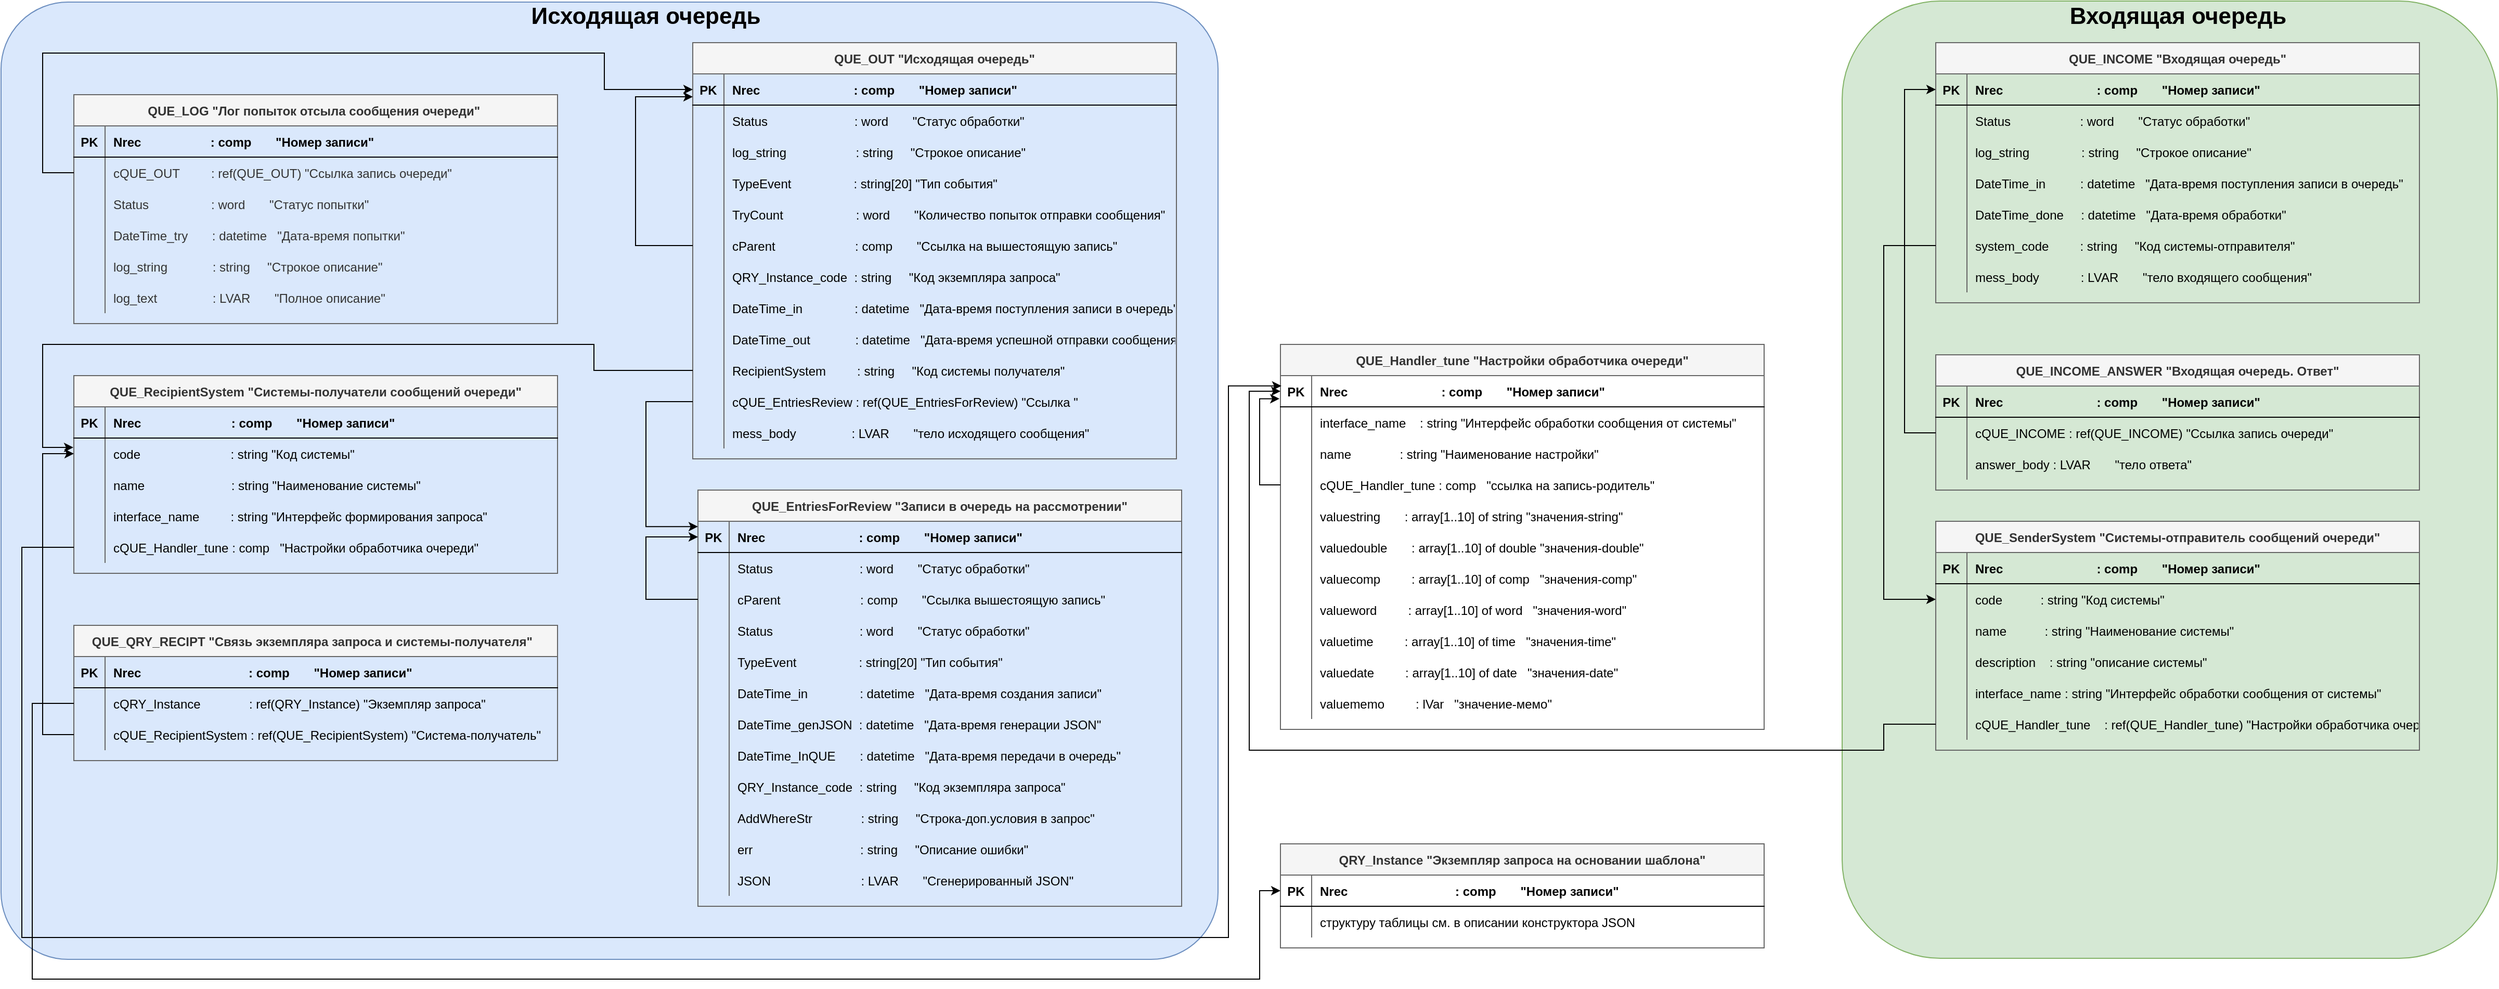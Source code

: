 <mxfile version="20.2.8" type="device"><diagram name="Page-1" id="2ca16b54-16f6-2749-3443-fa8db7711227"><mxGraphModel dx="3115" dy="1228" grid="1" gridSize="10" guides="1" tooltips="1" connect="1" arrows="1" fold="1" page="1" pageScale="1" pageWidth="1100" pageHeight="850" background="none" math="0" shadow="0"><root><mxCell id="0"/><mxCell id="1" parent="0"/><mxCell id="_pPiiazzZcSmdiLLcCM--334" value="" style="rounded=1;whiteSpace=wrap;html=1;fontSize=22;fillColor=#d5e8d4;strokeColor=#82b366;" parent="1" vertex="1"><mxGeometry x="1210" width="630" height="920" as="geometry"/></mxCell><mxCell id="_pPiiazzZcSmdiLLcCM--331" value="" style="rounded=1;whiteSpace=wrap;html=1;arcSize=7;fillColor=#dae8fc;strokeColor=#6c8ebf;" parent="1" vertex="1"><mxGeometry x="-560" y="1" width="1170" height="920" as="geometry"/></mxCell><mxCell id="_pPiiazzZcSmdiLLcCM--5" value="QUE_OUT &quot;Исходящая очередь&quot;" style="shape=table;startSize=30;container=1;collapsible=1;childLayout=tableLayout;fixedRows=1;rowLines=0;fontStyle=1;align=center;resizeLast=1;fillColor=#f5f5f5;fontColor=#333333;strokeColor=#666666;" parent="1" vertex="1"><mxGeometry x="105" y="40" width="465" height="400" as="geometry"/></mxCell><mxCell id="_pPiiazzZcSmdiLLcCM--6" value="" style="shape=tableRow;horizontal=0;startSize=0;swimlaneHead=0;swimlaneBody=0;fillColor=none;collapsible=0;dropTarget=0;points=[[0,0.5],[1,0.5]];portConstraint=eastwest;top=0;left=0;right=0;bottom=1;" parent="_pPiiazzZcSmdiLLcCM--5" vertex="1"><mxGeometry y="30" width="465" height="30" as="geometry"/></mxCell><mxCell id="_pPiiazzZcSmdiLLcCM--7" value="PK" style="shape=partialRectangle;connectable=0;fillColor=none;top=0;left=0;bottom=0;right=0;fontStyle=1;overflow=hidden;" parent="_pPiiazzZcSmdiLLcCM--6" vertex="1"><mxGeometry width="30" height="30" as="geometry"><mxRectangle width="30" height="30" as="alternateBounds"/></mxGeometry></mxCell><mxCell id="_pPiiazzZcSmdiLLcCM--8" value="Nrec                           : comp       &quot;Номер записи&quot;" style="shape=partialRectangle;connectable=0;fillColor=none;top=0;left=0;bottom=0;right=0;align=left;spacingLeft=6;fontStyle=1;overflow=hidden;" parent="_pPiiazzZcSmdiLLcCM--6" vertex="1"><mxGeometry x="30" width="435" height="30" as="geometry"><mxRectangle width="435" height="30" as="alternateBounds"/></mxGeometry></mxCell><mxCell id="_pPiiazzZcSmdiLLcCM--9" value="" style="shape=tableRow;horizontal=0;startSize=0;swimlaneHead=0;swimlaneBody=0;fillColor=none;collapsible=0;dropTarget=0;points=[[0,0.5],[1,0.5]];portConstraint=eastwest;top=0;left=0;right=0;bottom=0;" parent="_pPiiazzZcSmdiLLcCM--5" vertex="1"><mxGeometry y="60" width="465" height="30" as="geometry"/></mxCell><mxCell id="_pPiiazzZcSmdiLLcCM--10" value="" style="shape=partialRectangle;connectable=0;fillColor=none;top=0;left=0;bottom=0;right=0;editable=1;overflow=hidden;" parent="_pPiiazzZcSmdiLLcCM--9" vertex="1"><mxGeometry width="30" height="30" as="geometry"><mxRectangle width="30" height="30" as="alternateBounds"/></mxGeometry></mxCell><mxCell id="_pPiiazzZcSmdiLLcCM--11" value="Status                         : word       &quot;Статус обработки&quot;" style="shape=partialRectangle;connectable=0;fillColor=none;top=0;left=0;bottom=0;right=0;align=left;spacingLeft=6;overflow=hidden;" parent="_pPiiazzZcSmdiLLcCM--9" vertex="1"><mxGeometry x="30" width="435" height="30" as="geometry"><mxRectangle width="435" height="30" as="alternateBounds"/></mxGeometry></mxCell><mxCell id="_pPiiazzZcSmdiLLcCM--12" value="" style="shape=tableRow;horizontal=0;startSize=0;swimlaneHead=0;swimlaneBody=0;fillColor=none;collapsible=0;dropTarget=0;points=[[0,0.5],[1,0.5]];portConstraint=eastwest;top=0;left=0;right=0;bottom=0;" parent="_pPiiazzZcSmdiLLcCM--5" vertex="1"><mxGeometry y="90" width="465" height="30" as="geometry"/></mxCell><mxCell id="_pPiiazzZcSmdiLLcCM--13" value="" style="shape=partialRectangle;connectable=0;fillColor=none;top=0;left=0;bottom=0;right=0;editable=1;overflow=hidden;" parent="_pPiiazzZcSmdiLLcCM--12" vertex="1"><mxGeometry width="30" height="30" as="geometry"><mxRectangle width="30" height="30" as="alternateBounds"/></mxGeometry></mxCell><mxCell id="_pPiiazzZcSmdiLLcCM--14" value="log_string                    : string     &quot;Строкое описание&quot;" style="shape=partialRectangle;connectable=0;fillColor=none;top=0;left=0;bottom=0;right=0;align=left;spacingLeft=6;overflow=hidden;" parent="_pPiiazzZcSmdiLLcCM--12" vertex="1"><mxGeometry x="30" width="435" height="30" as="geometry"><mxRectangle width="435" height="30" as="alternateBounds"/></mxGeometry></mxCell><mxCell id="_pPiiazzZcSmdiLLcCM--15" value="" style="shape=tableRow;horizontal=0;startSize=0;swimlaneHead=0;swimlaneBody=0;fillColor=none;collapsible=0;dropTarget=0;points=[[0,0.5],[1,0.5]];portConstraint=eastwest;top=0;left=0;right=0;bottom=0;" parent="_pPiiazzZcSmdiLLcCM--5" vertex="1"><mxGeometry y="120" width="465" height="30" as="geometry"/></mxCell><mxCell id="_pPiiazzZcSmdiLLcCM--16" value="" style="shape=partialRectangle;connectable=0;fillColor=none;top=0;left=0;bottom=0;right=0;editable=1;overflow=hidden;" parent="_pPiiazzZcSmdiLLcCM--15" vertex="1"><mxGeometry width="30" height="30" as="geometry"><mxRectangle width="30" height="30" as="alternateBounds"/></mxGeometry></mxCell><mxCell id="_pPiiazzZcSmdiLLcCM--17" value="TypeEvent                  : string[20] &quot;Тип события&quot;" style="shape=partialRectangle;connectable=0;fillColor=none;top=0;left=0;bottom=0;right=0;align=left;spacingLeft=6;overflow=hidden;" parent="_pPiiazzZcSmdiLLcCM--15" vertex="1"><mxGeometry x="30" width="435" height="30" as="geometry"><mxRectangle width="435" height="30" as="alternateBounds"/></mxGeometry></mxCell><mxCell id="_pPiiazzZcSmdiLLcCM--19" value="" style="shape=tableRow;horizontal=0;startSize=0;swimlaneHead=0;swimlaneBody=0;fillColor=none;collapsible=0;dropTarget=0;points=[[0,0.5],[1,0.5]];portConstraint=eastwest;top=0;left=0;right=0;bottom=0;" parent="_pPiiazzZcSmdiLLcCM--5" vertex="1"><mxGeometry y="150" width="465" height="30" as="geometry"/></mxCell><mxCell id="_pPiiazzZcSmdiLLcCM--20" value="" style="shape=partialRectangle;connectable=0;fillColor=none;top=0;left=0;bottom=0;right=0;editable=1;overflow=hidden;" parent="_pPiiazzZcSmdiLLcCM--19" vertex="1"><mxGeometry width="30" height="30" as="geometry"><mxRectangle width="30" height="30" as="alternateBounds"/></mxGeometry></mxCell><mxCell id="_pPiiazzZcSmdiLLcCM--21" value="TryCount                     : word       &quot;Количество попыток отправки сообщения&quot;" style="shape=partialRectangle;connectable=0;fillColor=none;top=0;left=0;bottom=0;right=0;align=left;spacingLeft=6;overflow=hidden;" parent="_pPiiazzZcSmdiLLcCM--19" vertex="1"><mxGeometry x="30" width="435" height="30" as="geometry"><mxRectangle width="435" height="30" as="alternateBounds"/></mxGeometry></mxCell><mxCell id="_pPiiazzZcSmdiLLcCM--58" style="edgeStyle=orthogonalEdgeStyle;rounded=0;orthogonalLoop=1;jettySize=auto;html=1;entryX=0;entryY=0.722;entryDx=0;entryDy=0;entryPerimeter=0;" parent="_pPiiazzZcSmdiLLcCM--5" source="_pPiiazzZcSmdiLLcCM--22" target="_pPiiazzZcSmdiLLcCM--6" edge="1"><mxGeometry relative="1" as="geometry"><Array as="points"><mxPoint x="-55" y="195"/><mxPoint x="-55" y="52"/><mxPoint y="52"/></Array></mxGeometry></mxCell><mxCell id="_pPiiazzZcSmdiLLcCM--22" value="" style="shape=tableRow;horizontal=0;startSize=0;swimlaneHead=0;swimlaneBody=0;fillColor=none;collapsible=0;dropTarget=0;points=[[0,0.5],[1,0.5]];portConstraint=eastwest;top=0;left=0;right=0;bottom=0;" parent="_pPiiazzZcSmdiLLcCM--5" vertex="1"><mxGeometry y="180" width="465" height="30" as="geometry"/></mxCell><mxCell id="_pPiiazzZcSmdiLLcCM--23" value="" style="shape=partialRectangle;connectable=0;fillColor=none;top=0;left=0;bottom=0;right=0;editable=1;overflow=hidden;" parent="_pPiiazzZcSmdiLLcCM--22" vertex="1"><mxGeometry width="30" height="30" as="geometry"><mxRectangle width="30" height="30" as="alternateBounds"/></mxGeometry></mxCell><mxCell id="_pPiiazzZcSmdiLLcCM--24" value="cParent                       : comp       &quot;Ссылка на вышестоящую запись&quot;" style="shape=partialRectangle;connectable=0;fillColor=none;top=0;left=0;bottom=0;right=0;align=left;spacingLeft=6;overflow=hidden;" parent="_pPiiazzZcSmdiLLcCM--22" vertex="1"><mxGeometry x="30" width="435" height="30" as="geometry"><mxRectangle width="435" height="30" as="alternateBounds"/></mxGeometry></mxCell><mxCell id="_pPiiazzZcSmdiLLcCM--25" value="" style="shape=tableRow;horizontal=0;startSize=0;swimlaneHead=0;swimlaneBody=0;fillColor=none;collapsible=0;dropTarget=0;points=[[0,0.5],[1,0.5]];portConstraint=eastwest;top=0;left=0;right=0;bottom=0;" parent="_pPiiazzZcSmdiLLcCM--5" vertex="1"><mxGeometry y="210" width="465" height="30" as="geometry"/></mxCell><mxCell id="_pPiiazzZcSmdiLLcCM--26" value="" style="shape=partialRectangle;connectable=0;fillColor=none;top=0;left=0;bottom=0;right=0;editable=1;overflow=hidden;" parent="_pPiiazzZcSmdiLLcCM--25" vertex="1"><mxGeometry width="30" height="30" as="geometry"><mxRectangle width="30" height="30" as="alternateBounds"/></mxGeometry></mxCell><mxCell id="_pPiiazzZcSmdiLLcCM--27" value="QRY_Instance_code  : string     &quot;Код экземпляра запроса&quot;" style="shape=partialRectangle;connectable=0;fillColor=none;top=0;left=0;bottom=0;right=0;align=left;spacingLeft=6;overflow=hidden;" parent="_pPiiazzZcSmdiLLcCM--25" vertex="1"><mxGeometry x="30" width="435" height="30" as="geometry"><mxRectangle width="435" height="30" as="alternateBounds"/></mxGeometry></mxCell><mxCell id="_pPiiazzZcSmdiLLcCM--28" value="" style="shape=tableRow;horizontal=0;startSize=0;swimlaneHead=0;swimlaneBody=0;fillColor=none;collapsible=0;dropTarget=0;points=[[0,0.5],[1,0.5]];portConstraint=eastwest;top=0;left=0;right=0;bottom=0;" parent="_pPiiazzZcSmdiLLcCM--5" vertex="1"><mxGeometry y="240" width="465" height="30" as="geometry"/></mxCell><mxCell id="_pPiiazzZcSmdiLLcCM--29" value="" style="shape=partialRectangle;connectable=0;fillColor=none;top=0;left=0;bottom=0;right=0;editable=1;overflow=hidden;" parent="_pPiiazzZcSmdiLLcCM--28" vertex="1"><mxGeometry width="30" height="30" as="geometry"><mxRectangle width="30" height="30" as="alternateBounds"/></mxGeometry></mxCell><mxCell id="_pPiiazzZcSmdiLLcCM--30" value="DateTime_in               : datetime   &quot;Дата-время поступления записи в очередь&quot;" style="shape=partialRectangle;connectable=0;fillColor=none;top=0;left=0;bottom=0;right=0;align=left;spacingLeft=6;overflow=hidden;" parent="_pPiiazzZcSmdiLLcCM--28" vertex="1"><mxGeometry x="30" width="435" height="30" as="geometry"><mxRectangle width="435" height="30" as="alternateBounds"/></mxGeometry></mxCell><mxCell id="_pPiiazzZcSmdiLLcCM--31" value="" style="shape=tableRow;horizontal=0;startSize=0;swimlaneHead=0;swimlaneBody=0;fillColor=none;collapsible=0;dropTarget=0;points=[[0,0.5],[1,0.5]];portConstraint=eastwest;top=0;left=0;right=0;bottom=0;" parent="_pPiiazzZcSmdiLLcCM--5" vertex="1"><mxGeometry y="270" width="465" height="30" as="geometry"/></mxCell><mxCell id="_pPiiazzZcSmdiLLcCM--32" value="" style="shape=partialRectangle;connectable=0;fillColor=none;top=0;left=0;bottom=0;right=0;editable=1;overflow=hidden;" parent="_pPiiazzZcSmdiLLcCM--31" vertex="1"><mxGeometry width="30" height="30" as="geometry"><mxRectangle width="30" height="30" as="alternateBounds"/></mxGeometry></mxCell><mxCell id="_pPiiazzZcSmdiLLcCM--33" value="DateTime_out             : datetime   &quot;Дата-время успешной отправки сообщения&quot;" style="shape=partialRectangle;connectable=0;fillColor=none;top=0;left=0;bottom=0;right=0;align=left;spacingLeft=6;overflow=hidden;" parent="_pPiiazzZcSmdiLLcCM--31" vertex="1"><mxGeometry x="30" width="435" height="30" as="geometry"><mxRectangle width="435" height="30" as="alternateBounds"/></mxGeometry></mxCell><mxCell id="_pPiiazzZcSmdiLLcCM--34" value="" style="shape=tableRow;horizontal=0;startSize=0;swimlaneHead=0;swimlaneBody=0;fillColor=none;collapsible=0;dropTarget=0;points=[[0,0.5],[1,0.5]];portConstraint=eastwest;top=0;left=0;right=0;bottom=0;" parent="_pPiiazzZcSmdiLLcCM--5" vertex="1"><mxGeometry y="300" width="465" height="30" as="geometry"/></mxCell><mxCell id="_pPiiazzZcSmdiLLcCM--35" value="" style="shape=partialRectangle;connectable=0;fillColor=none;top=0;left=0;bottom=0;right=0;editable=1;overflow=hidden;" parent="_pPiiazzZcSmdiLLcCM--34" vertex="1"><mxGeometry width="30" height="30" as="geometry"><mxRectangle width="30" height="30" as="alternateBounds"/></mxGeometry></mxCell><mxCell id="_pPiiazzZcSmdiLLcCM--36" value="RecipientSystem         : string     &quot;Код системы получателя&quot;" style="shape=partialRectangle;connectable=0;fillColor=none;top=0;left=0;bottom=0;right=0;align=left;spacingLeft=6;overflow=hidden;" parent="_pPiiazzZcSmdiLLcCM--34" vertex="1"><mxGeometry x="30" width="435" height="30" as="geometry"><mxRectangle width="435" height="30" as="alternateBounds"/></mxGeometry></mxCell><mxCell id="_pPiiazzZcSmdiLLcCM--37" value="" style="shape=tableRow;horizontal=0;startSize=0;swimlaneHead=0;swimlaneBody=0;fillColor=none;collapsible=0;dropTarget=0;points=[[0,0.5],[1,0.5]];portConstraint=eastwest;top=0;left=0;right=0;bottom=0;" parent="_pPiiazzZcSmdiLLcCM--5" vertex="1"><mxGeometry y="330" width="465" height="30" as="geometry"/></mxCell><mxCell id="_pPiiazzZcSmdiLLcCM--38" value="" style="shape=partialRectangle;connectable=0;fillColor=none;top=0;left=0;bottom=0;right=0;editable=1;overflow=hidden;" parent="_pPiiazzZcSmdiLLcCM--37" vertex="1"><mxGeometry width="30" height="30" as="geometry"><mxRectangle width="30" height="30" as="alternateBounds"/></mxGeometry></mxCell><mxCell id="_pPiiazzZcSmdiLLcCM--39" value="cQUE_EntriesReview : ref(QUE_EntriesForReview) &quot;Ссылка &quot;" style="shape=partialRectangle;connectable=0;fillColor=none;top=0;left=0;bottom=0;right=0;align=left;spacingLeft=6;overflow=hidden;" parent="_pPiiazzZcSmdiLLcCM--37" vertex="1"><mxGeometry x="30" width="435" height="30" as="geometry"><mxRectangle width="435" height="30" as="alternateBounds"/></mxGeometry></mxCell><mxCell id="_pPiiazzZcSmdiLLcCM--40" value="" style="shape=tableRow;horizontal=0;startSize=0;swimlaneHead=0;swimlaneBody=0;fillColor=none;collapsible=0;dropTarget=0;points=[[0,0.5],[1,0.5]];portConstraint=eastwest;top=0;left=0;right=0;bottom=0;" parent="_pPiiazzZcSmdiLLcCM--5" vertex="1"><mxGeometry y="360" width="465" height="30" as="geometry"/></mxCell><mxCell id="_pPiiazzZcSmdiLLcCM--41" value="" style="shape=partialRectangle;connectable=0;fillColor=none;top=0;left=0;bottom=0;right=0;editable=1;overflow=hidden;" parent="_pPiiazzZcSmdiLLcCM--40" vertex="1"><mxGeometry width="30" height="30" as="geometry"><mxRectangle width="30" height="30" as="alternateBounds"/></mxGeometry></mxCell><mxCell id="_pPiiazzZcSmdiLLcCM--42" value="mess_body                : LVAR       &quot;тело исходящего сообщения&quot;" style="shape=partialRectangle;connectable=0;fillColor=none;top=0;left=0;bottom=0;right=0;align=left;spacingLeft=6;overflow=hidden;" parent="_pPiiazzZcSmdiLLcCM--40" vertex="1"><mxGeometry x="30" width="435" height="30" as="geometry"><mxRectangle width="435" height="30" as="alternateBounds"/></mxGeometry></mxCell><mxCell id="_pPiiazzZcSmdiLLcCM--59" value="QUE_EntriesForReview &quot;Записи в очередь на рассмотрении&quot;" style="shape=table;startSize=30;container=1;collapsible=1;childLayout=tableLayout;fixedRows=1;rowLines=0;fontStyle=1;align=center;resizeLast=1;fillColor=#f5f5f5;fontColor=#333333;strokeColor=#666666;" parent="1" vertex="1"><mxGeometry x="110" y="470" width="465" height="400" as="geometry"/></mxCell><mxCell id="_pPiiazzZcSmdiLLcCM--60" value="" style="shape=tableRow;horizontal=0;startSize=0;swimlaneHead=0;swimlaneBody=0;fillColor=none;collapsible=0;dropTarget=0;points=[[0,0.5],[1,0.5]];portConstraint=eastwest;top=0;left=0;right=0;bottom=1;" parent="_pPiiazzZcSmdiLLcCM--59" vertex="1"><mxGeometry y="30" width="465" height="30" as="geometry"/></mxCell><mxCell id="_pPiiazzZcSmdiLLcCM--61" value="PK" style="shape=partialRectangle;connectable=0;fillColor=none;top=0;left=0;bottom=0;right=0;fontStyle=1;overflow=hidden;" parent="_pPiiazzZcSmdiLLcCM--60" vertex="1"><mxGeometry width="30" height="30" as="geometry"><mxRectangle width="30" height="30" as="alternateBounds"/></mxGeometry></mxCell><mxCell id="_pPiiazzZcSmdiLLcCM--62" value="Nrec                           : comp       &quot;Номер записи&quot;" style="shape=partialRectangle;connectable=0;fillColor=none;top=0;left=0;bottom=0;right=0;align=left;spacingLeft=6;fontStyle=1;overflow=hidden;" parent="_pPiiazzZcSmdiLLcCM--60" vertex="1"><mxGeometry x="30" width="435" height="30" as="geometry"><mxRectangle width="435" height="30" as="alternateBounds"/></mxGeometry></mxCell><mxCell id="_pPiiazzZcSmdiLLcCM--63" value="" style="shape=tableRow;horizontal=0;startSize=0;swimlaneHead=0;swimlaneBody=0;fillColor=none;collapsible=0;dropTarget=0;points=[[0,0.5],[1,0.5]];portConstraint=eastwest;top=0;left=0;right=0;bottom=0;" parent="_pPiiazzZcSmdiLLcCM--59" vertex="1"><mxGeometry y="60" width="465" height="30" as="geometry"/></mxCell><mxCell id="_pPiiazzZcSmdiLLcCM--64" value="" style="shape=partialRectangle;connectable=0;fillColor=none;top=0;left=0;bottom=0;right=0;editable=1;overflow=hidden;" parent="_pPiiazzZcSmdiLLcCM--63" vertex="1"><mxGeometry width="30" height="30" as="geometry"><mxRectangle width="30" height="30" as="alternateBounds"/></mxGeometry></mxCell><mxCell id="_pPiiazzZcSmdiLLcCM--65" value="Status                         : word       &quot;Статус обработки&quot;" style="shape=partialRectangle;connectable=0;fillColor=none;top=0;left=0;bottom=0;right=0;align=left;spacingLeft=6;overflow=hidden;" parent="_pPiiazzZcSmdiLLcCM--63" vertex="1"><mxGeometry x="30" width="435" height="30" as="geometry"><mxRectangle width="435" height="30" as="alternateBounds"/></mxGeometry></mxCell><mxCell id="_pPiiazzZcSmdiLLcCM--97" style="edgeStyle=orthogonalEdgeStyle;rounded=0;orthogonalLoop=1;jettySize=auto;html=1;entryX=0;entryY=0.5;entryDx=0;entryDy=0;" parent="_pPiiazzZcSmdiLLcCM--59" source="_pPiiazzZcSmdiLLcCM--66" target="_pPiiazzZcSmdiLLcCM--60" edge="1"><mxGeometry relative="1" as="geometry"><Array as="points"><mxPoint x="-50" y="105"/><mxPoint x="-50" y="45"/></Array></mxGeometry></mxCell><mxCell id="_pPiiazzZcSmdiLLcCM--66" value="" style="shape=tableRow;horizontal=0;startSize=0;swimlaneHead=0;swimlaneBody=0;fillColor=none;collapsible=0;dropTarget=0;points=[[0,0.5],[1,0.5]];portConstraint=eastwest;top=0;left=0;right=0;bottom=0;" parent="_pPiiazzZcSmdiLLcCM--59" vertex="1"><mxGeometry y="90" width="465" height="30" as="geometry"/></mxCell><mxCell id="_pPiiazzZcSmdiLLcCM--67" value="" style="shape=partialRectangle;connectable=0;fillColor=none;top=0;left=0;bottom=0;right=0;editable=1;overflow=hidden;" parent="_pPiiazzZcSmdiLLcCM--66" vertex="1"><mxGeometry width="30" height="30" as="geometry"><mxRectangle width="30" height="30" as="alternateBounds"/></mxGeometry></mxCell><mxCell id="_pPiiazzZcSmdiLLcCM--68" value="cParent                       : comp       &quot;Ссылка вышестоящую запись&quot;" style="shape=partialRectangle;connectable=0;fillColor=none;top=0;left=0;bottom=0;right=0;align=left;spacingLeft=6;overflow=hidden;" parent="_pPiiazzZcSmdiLLcCM--66" vertex="1"><mxGeometry x="30" width="435" height="30" as="geometry"><mxRectangle width="435" height="30" as="alternateBounds"/></mxGeometry></mxCell><mxCell id="_pPiiazzZcSmdiLLcCM--69" value="" style="shape=tableRow;horizontal=0;startSize=0;swimlaneHead=0;swimlaneBody=0;fillColor=none;collapsible=0;dropTarget=0;points=[[0,0.5],[1,0.5]];portConstraint=eastwest;top=0;left=0;right=0;bottom=0;" parent="_pPiiazzZcSmdiLLcCM--59" vertex="1"><mxGeometry y="120" width="465" height="30" as="geometry"/></mxCell><mxCell id="_pPiiazzZcSmdiLLcCM--70" value="" style="shape=partialRectangle;connectable=0;fillColor=none;top=0;left=0;bottom=0;right=0;editable=1;overflow=hidden;" parent="_pPiiazzZcSmdiLLcCM--69" vertex="1"><mxGeometry width="30" height="30" as="geometry"><mxRectangle width="30" height="30" as="alternateBounds"/></mxGeometry></mxCell><mxCell id="_pPiiazzZcSmdiLLcCM--71" value="Status                         : word       &quot;Статус обработки&quot;" style="shape=partialRectangle;connectable=0;fillColor=none;top=0;left=0;bottom=0;right=0;align=left;spacingLeft=6;overflow=hidden;" parent="_pPiiazzZcSmdiLLcCM--69" vertex="1"><mxGeometry x="30" width="435" height="30" as="geometry"><mxRectangle width="435" height="30" as="alternateBounds"/></mxGeometry></mxCell><mxCell id="_pPiiazzZcSmdiLLcCM--72" value="" style="shape=tableRow;horizontal=0;startSize=0;swimlaneHead=0;swimlaneBody=0;fillColor=none;collapsible=0;dropTarget=0;points=[[0,0.5],[1,0.5]];portConstraint=eastwest;top=0;left=0;right=0;bottom=0;" parent="_pPiiazzZcSmdiLLcCM--59" vertex="1"><mxGeometry y="150" width="465" height="30" as="geometry"/></mxCell><mxCell id="_pPiiazzZcSmdiLLcCM--73" value="" style="shape=partialRectangle;connectable=0;fillColor=none;top=0;left=0;bottom=0;right=0;editable=1;overflow=hidden;" parent="_pPiiazzZcSmdiLLcCM--72" vertex="1"><mxGeometry width="30" height="30" as="geometry"><mxRectangle width="30" height="30" as="alternateBounds"/></mxGeometry></mxCell><mxCell id="_pPiiazzZcSmdiLLcCM--74" value="TypeEvent                  : string[20] &quot;Тип события&quot;" style="shape=partialRectangle;connectable=0;fillColor=none;top=0;left=0;bottom=0;right=0;align=left;spacingLeft=6;overflow=hidden;" parent="_pPiiazzZcSmdiLLcCM--72" vertex="1"><mxGeometry x="30" width="435" height="30" as="geometry"><mxRectangle width="435" height="30" as="alternateBounds"/></mxGeometry></mxCell><mxCell id="_pPiiazzZcSmdiLLcCM--76" value="" style="shape=tableRow;horizontal=0;startSize=0;swimlaneHead=0;swimlaneBody=0;fillColor=none;collapsible=0;dropTarget=0;points=[[0,0.5],[1,0.5]];portConstraint=eastwest;top=0;left=0;right=0;bottom=0;" parent="_pPiiazzZcSmdiLLcCM--59" vertex="1"><mxGeometry y="180" width="465" height="30" as="geometry"/></mxCell><mxCell id="_pPiiazzZcSmdiLLcCM--77" value="" style="shape=partialRectangle;connectable=0;fillColor=none;top=0;left=0;bottom=0;right=0;editable=1;overflow=hidden;" parent="_pPiiazzZcSmdiLLcCM--76" vertex="1"><mxGeometry width="30" height="30" as="geometry"><mxRectangle width="30" height="30" as="alternateBounds"/></mxGeometry></mxCell><mxCell id="_pPiiazzZcSmdiLLcCM--78" value="DateTime_in               : datetime   &quot;Дата-время создания записи&quot;" style="shape=partialRectangle;connectable=0;fillColor=none;top=0;left=0;bottom=0;right=0;align=left;spacingLeft=6;overflow=hidden;" parent="_pPiiazzZcSmdiLLcCM--76" vertex="1"><mxGeometry x="30" width="435" height="30" as="geometry"><mxRectangle width="435" height="30" as="alternateBounds"/></mxGeometry></mxCell><mxCell id="_pPiiazzZcSmdiLLcCM--79" value="" style="shape=tableRow;horizontal=0;startSize=0;swimlaneHead=0;swimlaneBody=0;fillColor=none;collapsible=0;dropTarget=0;points=[[0,0.5],[1,0.5]];portConstraint=eastwest;top=0;left=0;right=0;bottom=0;" parent="_pPiiazzZcSmdiLLcCM--59" vertex="1"><mxGeometry y="210" width="465" height="30" as="geometry"/></mxCell><mxCell id="_pPiiazzZcSmdiLLcCM--80" value="" style="shape=partialRectangle;connectable=0;fillColor=none;top=0;left=0;bottom=0;right=0;editable=1;overflow=hidden;" parent="_pPiiazzZcSmdiLLcCM--79" vertex="1"><mxGeometry width="30" height="30" as="geometry"><mxRectangle width="30" height="30" as="alternateBounds"/></mxGeometry></mxCell><mxCell id="_pPiiazzZcSmdiLLcCM--81" value="DateTime_genJSON  : datetime   &quot;Дата-время генерации JSON&quot;" style="shape=partialRectangle;connectable=0;fillColor=none;top=0;left=0;bottom=0;right=0;align=left;spacingLeft=6;overflow=hidden;" parent="_pPiiazzZcSmdiLLcCM--79" vertex="1"><mxGeometry x="30" width="435" height="30" as="geometry"><mxRectangle width="435" height="30" as="alternateBounds"/></mxGeometry></mxCell><mxCell id="_pPiiazzZcSmdiLLcCM--82" value="" style="shape=tableRow;horizontal=0;startSize=0;swimlaneHead=0;swimlaneBody=0;fillColor=none;collapsible=0;dropTarget=0;points=[[0,0.5],[1,0.5]];portConstraint=eastwest;top=0;left=0;right=0;bottom=0;" parent="_pPiiazzZcSmdiLLcCM--59" vertex="1"><mxGeometry y="240" width="465" height="30" as="geometry"/></mxCell><mxCell id="_pPiiazzZcSmdiLLcCM--83" value="" style="shape=partialRectangle;connectable=0;fillColor=none;top=0;left=0;bottom=0;right=0;editable=1;overflow=hidden;" parent="_pPiiazzZcSmdiLLcCM--82" vertex="1"><mxGeometry width="30" height="30" as="geometry"><mxRectangle width="30" height="30" as="alternateBounds"/></mxGeometry></mxCell><mxCell id="_pPiiazzZcSmdiLLcCM--84" value="DateTime_InQUE       : datetime   &quot;Дата-время передачи в очередь&quot;" style="shape=partialRectangle;connectable=0;fillColor=none;top=0;left=0;bottom=0;right=0;align=left;spacingLeft=6;overflow=hidden;" parent="_pPiiazzZcSmdiLLcCM--82" vertex="1"><mxGeometry x="30" width="435" height="30" as="geometry"><mxRectangle width="435" height="30" as="alternateBounds"/></mxGeometry></mxCell><mxCell id="_pPiiazzZcSmdiLLcCM--85" value="" style="shape=tableRow;horizontal=0;startSize=0;swimlaneHead=0;swimlaneBody=0;fillColor=none;collapsible=0;dropTarget=0;points=[[0,0.5],[1,0.5]];portConstraint=eastwest;top=0;left=0;right=0;bottom=0;" parent="_pPiiazzZcSmdiLLcCM--59" vertex="1"><mxGeometry y="270" width="465" height="30" as="geometry"/></mxCell><mxCell id="_pPiiazzZcSmdiLLcCM--86" value="" style="shape=partialRectangle;connectable=0;fillColor=none;top=0;left=0;bottom=0;right=0;editable=1;overflow=hidden;" parent="_pPiiazzZcSmdiLLcCM--85" vertex="1"><mxGeometry width="30" height="30" as="geometry"><mxRectangle width="30" height="30" as="alternateBounds"/></mxGeometry></mxCell><mxCell id="_pPiiazzZcSmdiLLcCM--87" value="QRY_Instance_code  : string     &quot;Код экземпляра запроса&quot;" style="shape=partialRectangle;connectable=0;fillColor=none;top=0;left=0;bottom=0;right=0;align=left;spacingLeft=6;overflow=hidden;" parent="_pPiiazzZcSmdiLLcCM--85" vertex="1"><mxGeometry x="30" width="435" height="30" as="geometry"><mxRectangle width="435" height="30" as="alternateBounds"/></mxGeometry></mxCell><mxCell id="_pPiiazzZcSmdiLLcCM--88" value="" style="shape=tableRow;horizontal=0;startSize=0;swimlaneHead=0;swimlaneBody=0;fillColor=none;collapsible=0;dropTarget=0;points=[[0,0.5],[1,0.5]];portConstraint=eastwest;top=0;left=0;right=0;bottom=0;" parent="_pPiiazzZcSmdiLLcCM--59" vertex="1"><mxGeometry y="300" width="465" height="30" as="geometry"/></mxCell><mxCell id="_pPiiazzZcSmdiLLcCM--89" value="" style="shape=partialRectangle;connectable=0;fillColor=none;top=0;left=0;bottom=0;right=0;editable=1;overflow=hidden;" parent="_pPiiazzZcSmdiLLcCM--88" vertex="1"><mxGeometry width="30" height="30" as="geometry"><mxRectangle width="30" height="30" as="alternateBounds"/></mxGeometry></mxCell><mxCell id="_pPiiazzZcSmdiLLcCM--90" value="AddWhereStr              : string     &quot;Строка-доп.условия в запрос&quot;" style="shape=partialRectangle;connectable=0;fillColor=none;top=0;left=0;bottom=0;right=0;align=left;spacingLeft=6;overflow=hidden;" parent="_pPiiazzZcSmdiLLcCM--88" vertex="1"><mxGeometry x="30" width="435" height="30" as="geometry"><mxRectangle width="435" height="30" as="alternateBounds"/></mxGeometry></mxCell><mxCell id="_pPiiazzZcSmdiLLcCM--91" value="" style="shape=tableRow;horizontal=0;startSize=0;swimlaneHead=0;swimlaneBody=0;fillColor=none;collapsible=0;dropTarget=0;points=[[0,0.5],[1,0.5]];portConstraint=eastwest;top=0;left=0;right=0;bottom=0;" parent="_pPiiazzZcSmdiLLcCM--59" vertex="1"><mxGeometry y="330" width="465" height="30" as="geometry"/></mxCell><mxCell id="_pPiiazzZcSmdiLLcCM--92" value="" style="shape=partialRectangle;connectable=0;fillColor=none;top=0;left=0;bottom=0;right=0;editable=1;overflow=hidden;" parent="_pPiiazzZcSmdiLLcCM--91" vertex="1"><mxGeometry width="30" height="30" as="geometry"><mxRectangle width="30" height="30" as="alternateBounds"/></mxGeometry></mxCell><mxCell id="_pPiiazzZcSmdiLLcCM--93" value="err                               : string     &quot;Описание ошибки&quot;" style="shape=partialRectangle;connectable=0;fillColor=none;top=0;left=0;bottom=0;right=0;align=left;spacingLeft=6;overflow=hidden;" parent="_pPiiazzZcSmdiLLcCM--91" vertex="1"><mxGeometry x="30" width="435" height="30" as="geometry"><mxRectangle width="435" height="30" as="alternateBounds"/></mxGeometry></mxCell><mxCell id="_pPiiazzZcSmdiLLcCM--94" value="" style="shape=tableRow;horizontal=0;startSize=0;swimlaneHead=0;swimlaneBody=0;fillColor=none;collapsible=0;dropTarget=0;points=[[0,0.5],[1,0.5]];portConstraint=eastwest;top=0;left=0;right=0;bottom=0;" parent="_pPiiazzZcSmdiLLcCM--59" vertex="1"><mxGeometry y="360" width="465" height="30" as="geometry"/></mxCell><mxCell id="_pPiiazzZcSmdiLLcCM--95" value="" style="shape=partialRectangle;connectable=0;fillColor=none;top=0;left=0;bottom=0;right=0;editable=1;overflow=hidden;" parent="_pPiiazzZcSmdiLLcCM--94" vertex="1"><mxGeometry width="30" height="30" as="geometry"><mxRectangle width="30" height="30" as="alternateBounds"/></mxGeometry></mxCell><mxCell id="_pPiiazzZcSmdiLLcCM--96" value="JSON                          : LVAR       &quot;Сгенерированный JSON&quot;" style="shape=partialRectangle;connectable=0;fillColor=none;top=0;left=0;bottom=0;right=0;align=left;spacingLeft=6;overflow=hidden;" parent="_pPiiazzZcSmdiLLcCM--94" vertex="1"><mxGeometry x="30" width="435" height="30" as="geometry"><mxRectangle width="435" height="30" as="alternateBounds"/></mxGeometry></mxCell><mxCell id="_pPiiazzZcSmdiLLcCM--98" style="edgeStyle=orthogonalEdgeStyle;rounded=0;orthogonalLoop=1;jettySize=auto;html=1;entryX=0;entryY=0.17;entryDx=0;entryDy=0;exitX=0;exitY=0.5;exitDx=0;exitDy=0;entryPerimeter=0;" parent="1" source="_pPiiazzZcSmdiLLcCM--37" target="_pPiiazzZcSmdiLLcCM--60" edge="1"><mxGeometry relative="1" as="geometry"><Array as="points"><mxPoint x="60" y="385"/><mxPoint x="60" y="505"/></Array></mxGeometry></mxCell><mxCell id="_pPiiazzZcSmdiLLcCM--99" value="QUE_LOG &quot;Лог попыток отсыла сообщения очереди&quot; " style="shape=table;startSize=30;container=1;collapsible=1;childLayout=tableLayout;fixedRows=1;rowLines=0;fontStyle=1;align=center;resizeLast=1;fillColor=#f5f5f5;strokeColor=#666666;fontColor=#333333;" parent="1" vertex="1"><mxGeometry x="-490" y="90" width="465" height="220" as="geometry"/></mxCell><mxCell id="_pPiiazzZcSmdiLLcCM--100" value="" style="shape=tableRow;horizontal=0;startSize=0;swimlaneHead=0;swimlaneBody=0;fillColor=none;collapsible=0;dropTarget=0;points=[[0,0.5],[1,0.5]];portConstraint=eastwest;top=0;left=0;right=0;bottom=1;" parent="_pPiiazzZcSmdiLLcCM--99" vertex="1"><mxGeometry y="30" width="465" height="30" as="geometry"/></mxCell><mxCell id="_pPiiazzZcSmdiLLcCM--101" value="PK" style="shape=partialRectangle;connectable=0;fillColor=none;top=0;left=0;bottom=0;right=0;fontStyle=1;overflow=hidden;" parent="_pPiiazzZcSmdiLLcCM--100" vertex="1"><mxGeometry width="30" height="30" as="geometry"><mxRectangle width="30" height="30" as="alternateBounds"/></mxGeometry></mxCell><mxCell id="_pPiiazzZcSmdiLLcCM--102" value="Nrec                    : comp       &quot;Номер записи&quot;" style="shape=partialRectangle;connectable=0;top=0;left=0;bottom=0;right=0;align=left;spacingLeft=6;fontStyle=1;overflow=hidden;fillColor=none;" parent="_pPiiazzZcSmdiLLcCM--100" vertex="1"><mxGeometry x="30" width="435" height="30" as="geometry"><mxRectangle width="435" height="30" as="alternateBounds"/></mxGeometry></mxCell><mxCell id="_pPiiazzZcSmdiLLcCM--103" value="" style="shape=tableRow;horizontal=0;startSize=0;swimlaneHead=0;swimlaneBody=0;fillColor=none;collapsible=0;dropTarget=0;points=[[0,0.5],[1,0.5]];portConstraint=eastwest;top=0;left=0;right=0;bottom=0;" parent="_pPiiazzZcSmdiLLcCM--99" vertex="1"><mxGeometry y="60" width="465" height="30" as="geometry"/></mxCell><mxCell id="_pPiiazzZcSmdiLLcCM--104" value="" style="shape=partialRectangle;connectable=0;fillColor=none;top=0;left=0;bottom=0;right=0;editable=1;overflow=hidden;" parent="_pPiiazzZcSmdiLLcCM--103" vertex="1"><mxGeometry width="30" height="30" as="geometry"><mxRectangle width="30" height="30" as="alternateBounds"/></mxGeometry></mxCell><mxCell id="_pPiiazzZcSmdiLLcCM--105" value="cQUE_OUT         : ref(QUE_OUT) &quot;Ссылка запись очереди&quot;" style="shape=partialRectangle;connectable=0;fillColor=none;top=0;left=0;bottom=0;right=0;align=left;spacingLeft=6;overflow=hidden;fontColor=#333333;strokeColor=#666666;" parent="_pPiiazzZcSmdiLLcCM--103" vertex="1"><mxGeometry x="30" width="435" height="30" as="geometry"><mxRectangle width="435" height="30" as="alternateBounds"/></mxGeometry></mxCell><mxCell id="_pPiiazzZcSmdiLLcCM--106" value="" style="shape=tableRow;horizontal=0;startSize=0;swimlaneHead=0;swimlaneBody=0;fillColor=none;collapsible=0;dropTarget=0;points=[[0,0.5],[1,0.5]];portConstraint=eastwest;top=0;left=0;right=0;bottom=0;" parent="_pPiiazzZcSmdiLLcCM--99" vertex="1"><mxGeometry y="90" width="465" height="30" as="geometry"/></mxCell><mxCell id="_pPiiazzZcSmdiLLcCM--107" value="" style="shape=partialRectangle;connectable=0;fillColor=none;top=0;left=0;bottom=0;right=0;editable=1;overflow=hidden;" parent="_pPiiazzZcSmdiLLcCM--106" vertex="1"><mxGeometry width="30" height="30" as="geometry"><mxRectangle width="30" height="30" as="alternateBounds"/></mxGeometry></mxCell><mxCell id="_pPiiazzZcSmdiLLcCM--108" value="Status                  : word       &quot;Статус попытки&quot;" style="shape=partialRectangle;connectable=0;fillColor=none;top=0;left=0;bottom=0;right=0;align=left;spacingLeft=6;overflow=hidden;fontColor=#333333;strokeColor=#666666;" parent="_pPiiazzZcSmdiLLcCM--106" vertex="1"><mxGeometry x="30" width="435" height="30" as="geometry"><mxRectangle width="435" height="30" as="alternateBounds"/></mxGeometry></mxCell><mxCell id="_pPiiazzZcSmdiLLcCM--109" value="" style="shape=tableRow;horizontal=0;startSize=0;swimlaneHead=0;swimlaneBody=0;fillColor=none;collapsible=0;dropTarget=0;points=[[0,0.5],[1,0.5]];portConstraint=eastwest;top=0;left=0;right=0;bottom=0;" parent="_pPiiazzZcSmdiLLcCM--99" vertex="1"><mxGeometry y="120" width="465" height="30" as="geometry"/></mxCell><mxCell id="_pPiiazzZcSmdiLLcCM--110" value="" style="shape=partialRectangle;connectable=0;fillColor=none;top=0;left=0;bottom=0;right=0;editable=1;overflow=hidden;" parent="_pPiiazzZcSmdiLLcCM--109" vertex="1"><mxGeometry width="30" height="30" as="geometry"><mxRectangle width="30" height="30" as="alternateBounds"/></mxGeometry></mxCell><mxCell id="_pPiiazzZcSmdiLLcCM--111" value="DateTime_try       : datetime   &quot;Дата-время попытки&quot;   " style="shape=partialRectangle;connectable=0;fillColor=none;top=0;left=0;bottom=0;right=0;align=left;spacingLeft=6;overflow=hidden;fontColor=#333333;strokeColor=#666666;" parent="_pPiiazzZcSmdiLLcCM--109" vertex="1"><mxGeometry x="30" width="435" height="30" as="geometry"><mxRectangle width="435" height="30" as="alternateBounds"/></mxGeometry></mxCell><mxCell id="_pPiiazzZcSmdiLLcCM--112" value="" style="shape=tableRow;horizontal=0;startSize=0;swimlaneHead=0;swimlaneBody=0;fillColor=none;collapsible=0;dropTarget=0;points=[[0,0.5],[1,0.5]];portConstraint=eastwest;top=0;left=0;right=0;bottom=0;" parent="_pPiiazzZcSmdiLLcCM--99" vertex="1"><mxGeometry y="150" width="465" height="30" as="geometry"/></mxCell><mxCell id="_pPiiazzZcSmdiLLcCM--113" value="" style="shape=partialRectangle;connectable=0;fillColor=none;top=0;left=0;bottom=0;right=0;editable=1;overflow=hidden;" parent="_pPiiazzZcSmdiLLcCM--112" vertex="1"><mxGeometry width="30" height="30" as="geometry"><mxRectangle width="30" height="30" as="alternateBounds"/></mxGeometry></mxCell><mxCell id="_pPiiazzZcSmdiLLcCM--114" value="log_string             : string     &quot;Строкое описание&quot;" style="shape=partialRectangle;connectable=0;fillColor=none;top=0;left=0;bottom=0;right=0;align=left;spacingLeft=6;overflow=hidden;fontColor=#333333;strokeColor=#666666;" parent="_pPiiazzZcSmdiLLcCM--112" vertex="1"><mxGeometry x="30" width="435" height="30" as="geometry"><mxRectangle width="435" height="30" as="alternateBounds"/></mxGeometry></mxCell><mxCell id="_pPiiazzZcSmdiLLcCM--116" value="" style="shape=tableRow;horizontal=0;startSize=0;swimlaneHead=0;swimlaneBody=0;fillColor=none;collapsible=0;dropTarget=0;points=[[0,0.5],[1,0.5]];portConstraint=eastwest;top=0;left=0;right=0;bottom=0;" parent="_pPiiazzZcSmdiLLcCM--99" vertex="1"><mxGeometry y="180" width="465" height="30" as="geometry"/></mxCell><mxCell id="_pPiiazzZcSmdiLLcCM--117" value="" style="shape=partialRectangle;connectable=0;fillColor=none;top=0;left=0;bottom=0;right=0;editable=1;overflow=hidden;" parent="_pPiiazzZcSmdiLLcCM--116" vertex="1"><mxGeometry width="30" height="30" as="geometry"><mxRectangle width="30" height="30" as="alternateBounds"/></mxGeometry></mxCell><mxCell id="_pPiiazzZcSmdiLLcCM--118" value="log_text                : LVAR       &quot;Полное описание&quot;" style="shape=partialRectangle;connectable=0;fillColor=none;top=0;left=0;bottom=0;right=0;align=left;spacingLeft=6;overflow=hidden;fontColor=#333333;strokeColor=#666666;" parent="_pPiiazzZcSmdiLLcCM--116" vertex="1"><mxGeometry x="30" width="435" height="30" as="geometry"><mxRectangle width="435" height="30" as="alternateBounds"/></mxGeometry></mxCell><mxCell id="_pPiiazzZcSmdiLLcCM--138" value="QUE_RecipientSystem &quot;Системы-получатели сообщений очереди&quot;" style="shape=table;startSize=30;container=1;collapsible=1;childLayout=tableLayout;fixedRows=1;rowLines=0;fontStyle=1;align=center;resizeLast=1;fillColor=#f5f5f5;fontColor=#333333;strokeColor=#666666;" parent="1" vertex="1"><mxGeometry x="-490" y="360" width="465" height="190" as="geometry"/></mxCell><mxCell id="_pPiiazzZcSmdiLLcCM--139" value="" style="shape=tableRow;horizontal=0;startSize=0;swimlaneHead=0;swimlaneBody=0;fillColor=none;collapsible=0;dropTarget=0;points=[[0,0.5],[1,0.5]];portConstraint=eastwest;top=0;left=0;right=0;bottom=1;" parent="_pPiiazzZcSmdiLLcCM--138" vertex="1"><mxGeometry y="30" width="465" height="30" as="geometry"/></mxCell><mxCell id="_pPiiazzZcSmdiLLcCM--140" value="PK" style="shape=partialRectangle;connectable=0;fillColor=none;top=0;left=0;bottom=0;right=0;fontStyle=1;overflow=hidden;" parent="_pPiiazzZcSmdiLLcCM--139" vertex="1"><mxGeometry width="30" height="30" as="geometry"><mxRectangle width="30" height="30" as="alternateBounds"/></mxGeometry></mxCell><mxCell id="_pPiiazzZcSmdiLLcCM--141" value="Nrec                          : comp       &quot;Номер записи&quot;" style="shape=partialRectangle;connectable=0;fillColor=none;top=0;left=0;bottom=0;right=0;align=left;spacingLeft=6;fontStyle=1;overflow=hidden;" parent="_pPiiazzZcSmdiLLcCM--139" vertex="1"><mxGeometry x="30" width="435" height="30" as="geometry"><mxRectangle width="435" height="30" as="alternateBounds"/></mxGeometry></mxCell><mxCell id="_pPiiazzZcSmdiLLcCM--142" value="" style="shape=tableRow;horizontal=0;startSize=0;swimlaneHead=0;swimlaneBody=0;fillColor=none;collapsible=0;dropTarget=0;points=[[0,0.5],[1,0.5]];portConstraint=eastwest;top=0;left=0;right=0;bottom=0;" parent="_pPiiazzZcSmdiLLcCM--138" vertex="1"><mxGeometry y="60" width="465" height="30" as="geometry"/></mxCell><mxCell id="_pPiiazzZcSmdiLLcCM--143" value="" style="shape=partialRectangle;connectable=0;fillColor=none;top=0;left=0;bottom=0;right=0;editable=1;overflow=hidden;" parent="_pPiiazzZcSmdiLLcCM--142" vertex="1"><mxGeometry width="30" height="30" as="geometry"><mxRectangle width="30" height="30" as="alternateBounds"/></mxGeometry></mxCell><mxCell id="_pPiiazzZcSmdiLLcCM--144" value="code                          : string &quot;Код системы&quot;" style="shape=partialRectangle;connectable=0;fillColor=none;top=0;left=0;bottom=0;right=0;align=left;spacingLeft=6;overflow=hidden;" parent="_pPiiazzZcSmdiLLcCM--142" vertex="1"><mxGeometry x="30" width="435" height="30" as="geometry"><mxRectangle width="435" height="30" as="alternateBounds"/></mxGeometry></mxCell><mxCell id="_pPiiazzZcSmdiLLcCM--145" value="" style="shape=tableRow;horizontal=0;startSize=0;swimlaneHead=0;swimlaneBody=0;fillColor=none;collapsible=0;dropTarget=0;points=[[0,0.5],[1,0.5]];portConstraint=eastwest;top=0;left=0;right=0;bottom=0;" parent="_pPiiazzZcSmdiLLcCM--138" vertex="1"><mxGeometry y="90" width="465" height="30" as="geometry"/></mxCell><mxCell id="_pPiiazzZcSmdiLLcCM--146" value="" style="shape=partialRectangle;connectable=0;fillColor=none;top=0;left=0;bottom=0;right=0;editable=1;overflow=hidden;" parent="_pPiiazzZcSmdiLLcCM--145" vertex="1"><mxGeometry width="30" height="30" as="geometry"><mxRectangle width="30" height="30" as="alternateBounds"/></mxGeometry></mxCell><mxCell id="_pPiiazzZcSmdiLLcCM--147" value="name                         : string &quot;Наименование системы&quot;" style="shape=partialRectangle;connectable=0;fillColor=none;top=0;left=0;bottom=0;right=0;align=left;spacingLeft=6;overflow=hidden;" parent="_pPiiazzZcSmdiLLcCM--145" vertex="1"><mxGeometry x="30" width="435" height="30" as="geometry"><mxRectangle width="435" height="30" as="alternateBounds"/></mxGeometry></mxCell><mxCell id="_pPiiazzZcSmdiLLcCM--148" value="" style="shape=tableRow;horizontal=0;startSize=0;swimlaneHead=0;swimlaneBody=0;fillColor=none;collapsible=0;dropTarget=0;points=[[0,0.5],[1,0.5]];portConstraint=eastwest;top=0;left=0;right=0;bottom=0;" parent="_pPiiazzZcSmdiLLcCM--138" vertex="1"><mxGeometry y="120" width="465" height="30" as="geometry"/></mxCell><mxCell id="_pPiiazzZcSmdiLLcCM--149" value="" style="shape=partialRectangle;connectable=0;fillColor=none;top=0;left=0;bottom=0;right=0;editable=1;overflow=hidden;" parent="_pPiiazzZcSmdiLLcCM--148" vertex="1"><mxGeometry width="30" height="30" as="geometry"><mxRectangle width="30" height="30" as="alternateBounds"/></mxGeometry></mxCell><mxCell id="_pPiiazzZcSmdiLLcCM--150" value="interface_name         : string &quot;Интерфейс формирования запроса&quot;" style="shape=partialRectangle;connectable=0;fillColor=none;top=0;left=0;bottom=0;right=0;align=left;spacingLeft=6;overflow=hidden;" parent="_pPiiazzZcSmdiLLcCM--148" vertex="1"><mxGeometry x="30" width="435" height="30" as="geometry"><mxRectangle width="435" height="30" as="alternateBounds"/></mxGeometry></mxCell><mxCell id="_pPiiazzZcSmdiLLcCM--151" value="" style="shape=tableRow;horizontal=0;startSize=0;swimlaneHead=0;swimlaneBody=0;fillColor=none;collapsible=0;dropTarget=0;points=[[0,0.5],[1,0.5]];portConstraint=eastwest;top=0;left=0;right=0;bottom=0;" parent="_pPiiazzZcSmdiLLcCM--138" vertex="1"><mxGeometry y="150" width="465" height="30" as="geometry"/></mxCell><mxCell id="_pPiiazzZcSmdiLLcCM--152" value="" style="shape=partialRectangle;connectable=0;fillColor=none;top=0;left=0;bottom=0;right=0;editable=1;overflow=hidden;" parent="_pPiiazzZcSmdiLLcCM--151" vertex="1"><mxGeometry width="30" height="30" as="geometry"><mxRectangle width="30" height="30" as="alternateBounds"/></mxGeometry></mxCell><mxCell id="_pPiiazzZcSmdiLLcCM--153" value="cQUE_Handler_tune : comp   &quot;Настройки обработчика очереди&quot;" style="shape=partialRectangle;connectable=0;fillColor=none;top=0;left=0;bottom=0;right=0;align=left;spacingLeft=6;overflow=hidden;" parent="_pPiiazzZcSmdiLLcCM--151" vertex="1"><mxGeometry x="30" width="435" height="30" as="geometry"><mxRectangle width="435" height="30" as="alternateBounds"/></mxGeometry></mxCell><mxCell id="_pPiiazzZcSmdiLLcCM--157" style="edgeStyle=orthogonalEdgeStyle;rounded=0;orthogonalLoop=1;jettySize=auto;html=1;entryX=-0.001;entryY=0.294;entryDx=0;entryDy=0;exitX=0;exitY=0.5;exitDx=0;exitDy=0;entryPerimeter=0;" parent="1" source="_pPiiazzZcSmdiLLcCM--34" target="_pPiiazzZcSmdiLLcCM--142" edge="1"><mxGeometry relative="1" as="geometry"><Array as="points"><mxPoint x="10" y="355"/><mxPoint x="10" y="330"/><mxPoint x="-520" y="330"/><mxPoint x="-520" y="429"/><mxPoint x="-491" y="429"/></Array></mxGeometry></mxCell><mxCell id="_pPiiazzZcSmdiLLcCM--158" style="edgeStyle=orthogonalEdgeStyle;rounded=0;orthogonalLoop=1;jettySize=auto;html=1;entryX=0;entryY=0.5;entryDx=0;entryDy=0;exitX=0;exitY=0.5;exitDx=0;exitDy=0;" parent="1" source="_pPiiazzZcSmdiLLcCM--103" target="_pPiiazzZcSmdiLLcCM--6" edge="1"><mxGeometry relative="1" as="geometry"><Array as="points"><mxPoint x="-520" y="165"/><mxPoint x="-520" y="50"/><mxPoint x="20" y="50"/><mxPoint x="20" y="85"/></Array></mxGeometry></mxCell><mxCell id="_pPiiazzZcSmdiLLcCM--175" value="QUE_QRY_RECIPT &quot;Связь экземпляра запроса и системы-получателя&quot;  " style="shape=table;startSize=30;container=1;collapsible=1;childLayout=tableLayout;fixedRows=1;rowLines=0;fontStyle=1;align=center;resizeLast=1;fillColor=#f5f5f5;fontColor=#333333;strokeColor=#666666;" parent="1" vertex="1"><mxGeometry x="-490" y="600" width="465" height="130" as="geometry"/></mxCell><mxCell id="_pPiiazzZcSmdiLLcCM--176" value="" style="shape=tableRow;horizontal=0;startSize=0;swimlaneHead=0;swimlaneBody=0;fillColor=none;collapsible=0;dropTarget=0;points=[[0,0.5],[1,0.5]];portConstraint=eastwest;top=0;left=0;right=0;bottom=1;" parent="_pPiiazzZcSmdiLLcCM--175" vertex="1"><mxGeometry y="30" width="465" height="30" as="geometry"/></mxCell><mxCell id="_pPiiazzZcSmdiLLcCM--177" value="PK" style="shape=partialRectangle;connectable=0;fillColor=none;top=0;left=0;bottom=0;right=0;fontStyle=1;overflow=hidden;" parent="_pPiiazzZcSmdiLLcCM--176" vertex="1"><mxGeometry width="30" height="30" as="geometry"><mxRectangle width="30" height="30" as="alternateBounds"/></mxGeometry></mxCell><mxCell id="_pPiiazzZcSmdiLLcCM--178" value="Nrec                               : comp       &quot;Номер записи&quot;" style="shape=partialRectangle;connectable=0;fillColor=none;top=0;left=0;bottom=0;right=0;align=left;spacingLeft=6;fontStyle=1;overflow=hidden;" parent="_pPiiazzZcSmdiLLcCM--176" vertex="1"><mxGeometry x="30" width="435" height="30" as="geometry"><mxRectangle width="435" height="30" as="alternateBounds"/></mxGeometry></mxCell><mxCell id="_pPiiazzZcSmdiLLcCM--179" value="" style="shape=tableRow;horizontal=0;startSize=0;swimlaneHead=0;swimlaneBody=0;fillColor=none;collapsible=0;dropTarget=0;points=[[0,0.5],[1,0.5]];portConstraint=eastwest;top=0;left=0;right=0;bottom=0;" parent="_pPiiazzZcSmdiLLcCM--175" vertex="1"><mxGeometry y="60" width="465" height="30" as="geometry"/></mxCell><mxCell id="_pPiiazzZcSmdiLLcCM--180" value="" style="shape=partialRectangle;connectable=0;fillColor=none;top=0;left=0;bottom=0;right=0;editable=1;overflow=hidden;" parent="_pPiiazzZcSmdiLLcCM--179" vertex="1"><mxGeometry width="30" height="30" as="geometry"><mxRectangle width="30" height="30" as="alternateBounds"/></mxGeometry></mxCell><mxCell id="_pPiiazzZcSmdiLLcCM--181" value="cQRY_Instance              : ref(QRY_Instance) &quot;Экземпляр запроса&quot;" style="shape=partialRectangle;connectable=0;fillColor=none;top=0;left=0;bottom=0;right=0;align=left;spacingLeft=6;overflow=hidden;" parent="_pPiiazzZcSmdiLLcCM--179" vertex="1"><mxGeometry x="30" width="435" height="30" as="geometry"><mxRectangle width="435" height="30" as="alternateBounds"/></mxGeometry></mxCell><mxCell id="_pPiiazzZcSmdiLLcCM--182" value="" style="shape=tableRow;horizontal=0;startSize=0;swimlaneHead=0;swimlaneBody=0;fillColor=none;collapsible=0;dropTarget=0;points=[[0,0.5],[1,0.5]];portConstraint=eastwest;top=0;left=0;right=0;bottom=0;" parent="_pPiiazzZcSmdiLLcCM--175" vertex="1"><mxGeometry y="90" width="465" height="30" as="geometry"/></mxCell><mxCell id="_pPiiazzZcSmdiLLcCM--183" value="" style="shape=partialRectangle;connectable=0;fillColor=none;top=0;left=0;bottom=0;right=0;editable=1;overflow=hidden;" parent="_pPiiazzZcSmdiLLcCM--182" vertex="1"><mxGeometry width="30" height="30" as="geometry"><mxRectangle width="30" height="30" as="alternateBounds"/></mxGeometry></mxCell><mxCell id="_pPiiazzZcSmdiLLcCM--184" value="cQUE_RecipientSystem : ref(QUE_RecipientSystem) &quot;Система-получатель&quot;" style="shape=partialRectangle;connectable=0;fillColor=none;top=0;left=0;bottom=0;right=0;align=left;spacingLeft=6;overflow=hidden;" parent="_pPiiazzZcSmdiLLcCM--182" vertex="1"><mxGeometry x="30" width="435" height="30" as="geometry"><mxRectangle width="435" height="30" as="alternateBounds"/></mxGeometry></mxCell><mxCell id="_pPiiazzZcSmdiLLcCM--191" style="edgeStyle=orthogonalEdgeStyle;rounded=0;orthogonalLoop=1;jettySize=auto;html=1;entryX=0;entryY=0.5;entryDx=0;entryDy=0;" parent="1" source="_pPiiazzZcSmdiLLcCM--182" target="_pPiiazzZcSmdiLLcCM--142" edge="1"><mxGeometry relative="1" as="geometry"><Array as="points"><mxPoint x="-520" y="705"/><mxPoint x="-520" y="435"/></Array></mxGeometry></mxCell><mxCell id="_pPiiazzZcSmdiLLcCM--192" value="QRY_Instance &quot;Экземпляр запроса на основании шаблона&quot;" style="shape=table;startSize=30;container=1;collapsible=1;childLayout=tableLayout;fixedRows=1;rowLines=0;fontStyle=1;align=center;resizeLast=1;fillColor=#f5f5f5;fontColor=#333333;strokeColor=#666666;" parent="1" vertex="1"><mxGeometry x="670" y="810" width="465" height="100" as="geometry"/></mxCell><mxCell id="_pPiiazzZcSmdiLLcCM--193" value="" style="shape=tableRow;horizontal=0;startSize=0;swimlaneHead=0;swimlaneBody=0;fillColor=none;collapsible=0;dropTarget=0;points=[[0,0.5],[1,0.5]];portConstraint=eastwest;top=0;left=0;right=0;bottom=1;" parent="_pPiiazzZcSmdiLLcCM--192" vertex="1"><mxGeometry y="30" width="465" height="30" as="geometry"/></mxCell><mxCell id="_pPiiazzZcSmdiLLcCM--194" value="PK" style="shape=partialRectangle;connectable=0;fillColor=none;top=0;left=0;bottom=0;right=0;fontStyle=1;overflow=hidden;" parent="_pPiiazzZcSmdiLLcCM--193" vertex="1"><mxGeometry width="30" height="30" as="geometry"><mxRectangle width="30" height="30" as="alternateBounds"/></mxGeometry></mxCell><mxCell id="_pPiiazzZcSmdiLLcCM--195" value="Nrec                               : comp       &quot;Номер записи&quot;" style="shape=partialRectangle;connectable=0;fillColor=none;top=0;left=0;bottom=0;right=0;align=left;spacingLeft=6;fontStyle=1;overflow=hidden;" parent="_pPiiazzZcSmdiLLcCM--193" vertex="1"><mxGeometry x="30" width="435" height="30" as="geometry"><mxRectangle width="435" height="30" as="alternateBounds"/></mxGeometry></mxCell><mxCell id="_pPiiazzZcSmdiLLcCM--196" value="" style="shape=tableRow;horizontal=0;startSize=0;swimlaneHead=0;swimlaneBody=0;fillColor=none;collapsible=0;dropTarget=0;points=[[0,0.5],[1,0.5]];portConstraint=eastwest;top=0;left=0;right=0;bottom=0;" parent="_pPiiazzZcSmdiLLcCM--192" vertex="1"><mxGeometry y="60" width="465" height="30" as="geometry"/></mxCell><mxCell id="_pPiiazzZcSmdiLLcCM--197" value="" style="shape=partialRectangle;connectable=0;fillColor=none;top=0;left=0;bottom=0;right=0;editable=1;overflow=hidden;" parent="_pPiiazzZcSmdiLLcCM--196" vertex="1"><mxGeometry width="30" height="30" as="geometry"><mxRectangle width="30" height="30" as="alternateBounds"/></mxGeometry></mxCell><mxCell id="_pPiiazzZcSmdiLLcCM--198" value="структуру таблицы см. в описании конструктора JSON" style="shape=partialRectangle;connectable=0;fillColor=none;top=0;left=0;bottom=0;right=0;align=left;spacingLeft=6;overflow=hidden;" parent="_pPiiazzZcSmdiLLcCM--196" vertex="1"><mxGeometry x="30" width="435" height="30" as="geometry"><mxRectangle width="435" height="30" as="alternateBounds"/></mxGeometry></mxCell><mxCell id="_pPiiazzZcSmdiLLcCM--202" style="edgeStyle=orthogonalEdgeStyle;rounded=0;orthogonalLoop=1;jettySize=auto;html=1;entryX=0;entryY=0.5;entryDx=0;entryDy=0;" parent="1" source="_pPiiazzZcSmdiLLcCM--179" target="_pPiiazzZcSmdiLLcCM--193" edge="1"><mxGeometry relative="1" as="geometry"><Array as="points"><mxPoint x="-530" y="675"/><mxPoint x="-530" y="940"/><mxPoint x="650" y="940"/><mxPoint x="650" y="855"/></Array></mxGeometry></mxCell><mxCell id="_pPiiazzZcSmdiLLcCM--203" value="QUE_Handler_tune &quot;Настройки обработчика очереди&quot;" style="shape=table;startSize=30;container=1;collapsible=1;childLayout=tableLayout;fixedRows=1;rowLines=0;fontStyle=1;align=center;resizeLast=1;fillColor=#f5f5f5;fontColor=#333333;strokeColor=#666666;" parent="1" vertex="1"><mxGeometry x="670" y="330" width="465" height="370" as="geometry"/></mxCell><mxCell id="_pPiiazzZcSmdiLLcCM--204" value="" style="shape=tableRow;horizontal=0;startSize=0;swimlaneHead=0;swimlaneBody=0;fillColor=none;collapsible=0;dropTarget=0;points=[[0,0.5],[1,0.5]];portConstraint=eastwest;top=0;left=0;right=0;bottom=1;" parent="_pPiiazzZcSmdiLLcCM--203" vertex="1"><mxGeometry y="30" width="465" height="30" as="geometry"/></mxCell><mxCell id="_pPiiazzZcSmdiLLcCM--205" value="PK" style="shape=partialRectangle;connectable=0;fillColor=none;top=0;left=0;bottom=0;right=0;fontStyle=1;overflow=hidden;" parent="_pPiiazzZcSmdiLLcCM--204" vertex="1"><mxGeometry width="30" height="30" as="geometry"><mxRectangle width="30" height="30" as="alternateBounds"/></mxGeometry></mxCell><mxCell id="_pPiiazzZcSmdiLLcCM--206" value="Nrec                           : comp       &quot;Номер записи&quot;" style="shape=partialRectangle;connectable=0;fillColor=none;top=0;left=0;bottom=0;right=0;align=left;spacingLeft=6;fontStyle=1;overflow=hidden;" parent="_pPiiazzZcSmdiLLcCM--204" vertex="1"><mxGeometry x="30" width="435" height="30" as="geometry"><mxRectangle width="435" height="30" as="alternateBounds"/></mxGeometry></mxCell><mxCell id="_pPiiazzZcSmdiLLcCM--207" value="" style="shape=tableRow;horizontal=0;startSize=0;swimlaneHead=0;swimlaneBody=0;fillColor=none;collapsible=0;dropTarget=0;points=[[0,0.5],[1,0.5]];portConstraint=eastwest;top=0;left=0;right=0;bottom=0;" parent="_pPiiazzZcSmdiLLcCM--203" vertex="1"><mxGeometry y="60" width="465" height="30" as="geometry"/></mxCell><mxCell id="_pPiiazzZcSmdiLLcCM--208" value="" style="shape=partialRectangle;connectable=0;fillColor=none;top=0;left=0;bottom=0;right=0;editable=1;overflow=hidden;" parent="_pPiiazzZcSmdiLLcCM--207" vertex="1"><mxGeometry width="30" height="30" as="geometry"><mxRectangle width="30" height="30" as="alternateBounds"/></mxGeometry></mxCell><mxCell id="_pPiiazzZcSmdiLLcCM--209" value="interface_name    : string &quot;Интерфейс обработки сообщения от системы&quot;" style="shape=partialRectangle;connectable=0;fillColor=none;top=0;left=0;bottom=0;right=0;align=left;spacingLeft=6;overflow=hidden;" parent="_pPiiazzZcSmdiLLcCM--207" vertex="1"><mxGeometry x="30" width="435" height="30" as="geometry"><mxRectangle width="435" height="30" as="alternateBounds"/></mxGeometry></mxCell><mxCell id="_pPiiazzZcSmdiLLcCM--211" value="" style="shape=tableRow;horizontal=0;startSize=0;swimlaneHead=0;swimlaneBody=0;fillColor=none;collapsible=0;dropTarget=0;points=[[0,0.5],[1,0.5]];portConstraint=eastwest;top=0;left=0;right=0;bottom=0;" parent="_pPiiazzZcSmdiLLcCM--203" vertex="1"><mxGeometry y="90" width="465" height="30" as="geometry"/></mxCell><mxCell id="_pPiiazzZcSmdiLLcCM--212" value="" style="shape=partialRectangle;connectable=0;fillColor=none;top=0;left=0;bottom=0;right=0;editable=1;overflow=hidden;" parent="_pPiiazzZcSmdiLLcCM--211" vertex="1"><mxGeometry width="30" height="30" as="geometry"><mxRectangle width="30" height="30" as="alternateBounds"/></mxGeometry></mxCell><mxCell id="_pPiiazzZcSmdiLLcCM--213" value="name              : string &quot;Наименование настройки&quot; " style="shape=partialRectangle;connectable=0;fillColor=none;top=0;left=0;bottom=0;right=0;align=left;spacingLeft=6;overflow=hidden;" parent="_pPiiazzZcSmdiLLcCM--211" vertex="1"><mxGeometry x="30" width="435" height="30" as="geometry"><mxRectangle width="435" height="30" as="alternateBounds"/></mxGeometry></mxCell><mxCell id="_pPiiazzZcSmdiLLcCM--241" style="edgeStyle=orthogonalEdgeStyle;rounded=0;orthogonalLoop=1;jettySize=auto;html=1;entryX=-0.002;entryY=0.74;entryDx=0;entryDy=0;entryPerimeter=0;" parent="_pPiiazzZcSmdiLLcCM--203" source="_pPiiazzZcSmdiLLcCM--214" target="_pPiiazzZcSmdiLLcCM--204" edge="1"><mxGeometry relative="1" as="geometry"><Array as="points"><mxPoint x="-20" y="135"/><mxPoint x="-20" y="52"/></Array></mxGeometry></mxCell><mxCell id="_pPiiazzZcSmdiLLcCM--214" value="" style="shape=tableRow;horizontal=0;startSize=0;swimlaneHead=0;swimlaneBody=0;fillColor=none;collapsible=0;dropTarget=0;points=[[0,0.5],[1,0.5]];portConstraint=eastwest;top=0;left=0;right=0;bottom=0;" parent="_pPiiazzZcSmdiLLcCM--203" vertex="1"><mxGeometry y="120" width="465" height="30" as="geometry"/></mxCell><mxCell id="_pPiiazzZcSmdiLLcCM--215" value="" style="shape=partialRectangle;connectable=0;fillColor=none;top=0;left=0;bottom=0;right=0;editable=1;overflow=hidden;" parent="_pPiiazzZcSmdiLLcCM--214" vertex="1"><mxGeometry width="30" height="30" as="geometry"><mxRectangle width="30" height="30" as="alternateBounds"/></mxGeometry></mxCell><mxCell id="_pPiiazzZcSmdiLLcCM--216" value="cQUE_Handler_tune : comp   &quot;ссылка на запись-родитель&quot;" style="shape=partialRectangle;connectable=0;fillColor=none;top=0;left=0;bottom=0;right=0;align=left;spacingLeft=6;overflow=hidden;" parent="_pPiiazzZcSmdiLLcCM--214" vertex="1"><mxGeometry x="30" width="435" height="30" as="geometry"><mxRectangle width="435" height="30" as="alternateBounds"/></mxGeometry></mxCell><mxCell id="_pPiiazzZcSmdiLLcCM--217" value="" style="shape=tableRow;horizontal=0;startSize=0;swimlaneHead=0;swimlaneBody=0;fillColor=none;collapsible=0;dropTarget=0;points=[[0,0.5],[1,0.5]];portConstraint=eastwest;top=0;left=0;right=0;bottom=0;" parent="_pPiiazzZcSmdiLLcCM--203" vertex="1"><mxGeometry y="150" width="465" height="30" as="geometry"/></mxCell><mxCell id="_pPiiazzZcSmdiLLcCM--218" value="" style="shape=partialRectangle;connectable=0;fillColor=none;top=0;left=0;bottom=0;right=0;editable=1;overflow=hidden;" parent="_pPiiazzZcSmdiLLcCM--217" vertex="1"><mxGeometry width="30" height="30" as="geometry"><mxRectangle width="30" height="30" as="alternateBounds"/></mxGeometry></mxCell><mxCell id="_pPiiazzZcSmdiLLcCM--219" value="valuestring       : array[1..10] of string &quot;значения-string&quot; " style="shape=partialRectangle;connectable=0;fillColor=none;top=0;left=0;bottom=0;right=0;align=left;spacingLeft=6;overflow=hidden;" parent="_pPiiazzZcSmdiLLcCM--217" vertex="1"><mxGeometry x="30" width="435" height="30" as="geometry"><mxRectangle width="435" height="30" as="alternateBounds"/></mxGeometry></mxCell><mxCell id="_pPiiazzZcSmdiLLcCM--220" value="" style="shape=tableRow;horizontal=0;startSize=0;swimlaneHead=0;swimlaneBody=0;fillColor=none;collapsible=0;dropTarget=0;points=[[0,0.5],[1,0.5]];portConstraint=eastwest;top=0;left=0;right=0;bottom=0;" parent="_pPiiazzZcSmdiLLcCM--203" vertex="1"><mxGeometry y="180" width="465" height="30" as="geometry"/></mxCell><mxCell id="_pPiiazzZcSmdiLLcCM--221" value="" style="shape=partialRectangle;connectable=0;fillColor=none;top=0;left=0;bottom=0;right=0;editable=1;overflow=hidden;" parent="_pPiiazzZcSmdiLLcCM--220" vertex="1"><mxGeometry width="30" height="30" as="geometry"><mxRectangle width="30" height="30" as="alternateBounds"/></mxGeometry></mxCell><mxCell id="_pPiiazzZcSmdiLLcCM--222" value="valuedouble       : array[1..10] of double &quot;значения-double&quot;" style="shape=partialRectangle;connectable=0;fillColor=none;top=0;left=0;bottom=0;right=0;align=left;spacingLeft=6;overflow=hidden;" parent="_pPiiazzZcSmdiLLcCM--220" vertex="1"><mxGeometry x="30" width="435" height="30" as="geometry"><mxRectangle width="435" height="30" as="alternateBounds"/></mxGeometry></mxCell><mxCell id="_pPiiazzZcSmdiLLcCM--223" value="" style="shape=tableRow;horizontal=0;startSize=0;swimlaneHead=0;swimlaneBody=0;fillColor=none;collapsible=0;dropTarget=0;points=[[0,0.5],[1,0.5]];portConstraint=eastwest;top=0;left=0;right=0;bottom=0;" parent="_pPiiazzZcSmdiLLcCM--203" vertex="1"><mxGeometry y="210" width="465" height="30" as="geometry"/></mxCell><mxCell id="_pPiiazzZcSmdiLLcCM--224" value="" style="shape=partialRectangle;connectable=0;fillColor=none;top=0;left=0;bottom=0;right=0;editable=1;overflow=hidden;" parent="_pPiiazzZcSmdiLLcCM--223" vertex="1"><mxGeometry width="30" height="30" as="geometry"><mxRectangle width="30" height="30" as="alternateBounds"/></mxGeometry></mxCell><mxCell id="_pPiiazzZcSmdiLLcCM--225" value="valuecomp         : array[1..10] of comp   &quot;значения-comp&quot;" style="shape=partialRectangle;connectable=0;fillColor=none;top=0;left=0;bottom=0;right=0;align=left;spacingLeft=6;overflow=hidden;" parent="_pPiiazzZcSmdiLLcCM--223" vertex="1"><mxGeometry x="30" width="435" height="30" as="geometry"><mxRectangle width="435" height="30" as="alternateBounds"/></mxGeometry></mxCell><mxCell id="_pPiiazzZcSmdiLLcCM--226" value="" style="shape=tableRow;horizontal=0;startSize=0;swimlaneHead=0;swimlaneBody=0;fillColor=none;collapsible=0;dropTarget=0;points=[[0,0.5],[1,0.5]];portConstraint=eastwest;top=0;left=0;right=0;bottom=0;" parent="_pPiiazzZcSmdiLLcCM--203" vertex="1"><mxGeometry y="240" width="465" height="30" as="geometry"/></mxCell><mxCell id="_pPiiazzZcSmdiLLcCM--227" value="" style="shape=partialRectangle;connectable=0;fillColor=none;top=0;left=0;bottom=0;right=0;editable=1;overflow=hidden;" parent="_pPiiazzZcSmdiLLcCM--226" vertex="1"><mxGeometry width="30" height="30" as="geometry"><mxRectangle width="30" height="30" as="alternateBounds"/></mxGeometry></mxCell><mxCell id="_pPiiazzZcSmdiLLcCM--228" value="valueword         : array[1..10] of word   &quot;значения-word&quot; " style="shape=partialRectangle;connectable=0;fillColor=none;top=0;left=0;bottom=0;right=0;align=left;spacingLeft=6;overflow=hidden;" parent="_pPiiazzZcSmdiLLcCM--226" vertex="1"><mxGeometry x="30" width="435" height="30" as="geometry"><mxRectangle width="435" height="30" as="alternateBounds"/></mxGeometry></mxCell><mxCell id="_pPiiazzZcSmdiLLcCM--229" value="" style="shape=tableRow;horizontal=0;startSize=0;swimlaneHead=0;swimlaneBody=0;fillColor=none;collapsible=0;dropTarget=0;points=[[0,0.5],[1,0.5]];portConstraint=eastwest;top=0;left=0;right=0;bottom=0;" parent="_pPiiazzZcSmdiLLcCM--203" vertex="1"><mxGeometry y="270" width="465" height="30" as="geometry"/></mxCell><mxCell id="_pPiiazzZcSmdiLLcCM--230" value="" style="shape=partialRectangle;connectable=0;fillColor=none;top=0;left=0;bottom=0;right=0;editable=1;overflow=hidden;" parent="_pPiiazzZcSmdiLLcCM--229" vertex="1"><mxGeometry width="30" height="30" as="geometry"><mxRectangle width="30" height="30" as="alternateBounds"/></mxGeometry></mxCell><mxCell id="_pPiiazzZcSmdiLLcCM--231" value="valuetime         : array[1..10] of time   &quot;значения-time&quot; " style="shape=partialRectangle;connectable=0;fillColor=none;top=0;left=0;bottom=0;right=0;align=left;spacingLeft=6;overflow=hidden;" parent="_pPiiazzZcSmdiLLcCM--229" vertex="1"><mxGeometry x="30" width="435" height="30" as="geometry"><mxRectangle width="435" height="30" as="alternateBounds"/></mxGeometry></mxCell><mxCell id="_pPiiazzZcSmdiLLcCM--232" value="" style="shape=tableRow;horizontal=0;startSize=0;swimlaneHead=0;swimlaneBody=0;fillColor=none;collapsible=0;dropTarget=0;points=[[0,0.5],[1,0.5]];portConstraint=eastwest;top=0;left=0;right=0;bottom=0;" parent="_pPiiazzZcSmdiLLcCM--203" vertex="1"><mxGeometry y="300" width="465" height="30" as="geometry"/></mxCell><mxCell id="_pPiiazzZcSmdiLLcCM--233" value="" style="shape=partialRectangle;connectable=0;fillColor=none;top=0;left=0;bottom=0;right=0;editable=1;overflow=hidden;" parent="_pPiiazzZcSmdiLLcCM--232" vertex="1"><mxGeometry width="30" height="30" as="geometry"><mxRectangle width="30" height="30" as="alternateBounds"/></mxGeometry></mxCell><mxCell id="_pPiiazzZcSmdiLLcCM--234" value="valuedate         : array[1..10] of date   &quot;значения-date&quot;" style="shape=partialRectangle;connectable=0;fillColor=none;top=0;left=0;bottom=0;right=0;align=left;spacingLeft=6;overflow=hidden;" parent="_pPiiazzZcSmdiLLcCM--232" vertex="1"><mxGeometry x="30" width="435" height="30" as="geometry"><mxRectangle width="435" height="30" as="alternateBounds"/></mxGeometry></mxCell><mxCell id="_pPiiazzZcSmdiLLcCM--235" value="" style="shape=tableRow;horizontal=0;startSize=0;swimlaneHead=0;swimlaneBody=0;fillColor=none;collapsible=0;dropTarget=0;points=[[0,0.5],[1,0.5]];portConstraint=eastwest;top=0;left=0;right=0;bottom=0;" parent="_pPiiazzZcSmdiLLcCM--203" vertex="1"><mxGeometry y="330" width="465" height="30" as="geometry"/></mxCell><mxCell id="_pPiiazzZcSmdiLLcCM--236" value="" style="shape=partialRectangle;connectable=0;fillColor=none;top=0;left=0;bottom=0;right=0;editable=1;overflow=hidden;" parent="_pPiiazzZcSmdiLLcCM--235" vertex="1"><mxGeometry width="30" height="30" as="geometry"><mxRectangle width="30" height="30" as="alternateBounds"/></mxGeometry></mxCell><mxCell id="_pPiiazzZcSmdiLLcCM--237" value="valuememo         : lVar   &quot;значение-мемо&quot;" style="shape=partialRectangle;connectable=0;fillColor=none;top=0;left=0;bottom=0;right=0;align=left;spacingLeft=6;overflow=hidden;" parent="_pPiiazzZcSmdiLLcCM--235" vertex="1"><mxGeometry x="30" width="435" height="30" as="geometry"><mxRectangle width="435" height="30" as="alternateBounds"/></mxGeometry></mxCell><mxCell id="_pPiiazzZcSmdiLLcCM--243" value="QUE_INCOME &quot;Входящая очередь&quot;" style="shape=table;startSize=30;container=1;collapsible=1;childLayout=tableLayout;fixedRows=1;rowLines=0;fontStyle=1;align=center;resizeLast=1;fillColor=#f5f5f5;fontColor=#333333;strokeColor=#666666;" parent="1" vertex="1"><mxGeometry x="1300" y="40" width="465" height="250" as="geometry"/></mxCell><mxCell id="_pPiiazzZcSmdiLLcCM--244" value="" style="shape=tableRow;horizontal=0;startSize=0;swimlaneHead=0;swimlaneBody=0;fillColor=none;collapsible=0;dropTarget=0;points=[[0,0.5],[1,0.5]];portConstraint=eastwest;top=0;left=0;right=0;bottom=1;" parent="_pPiiazzZcSmdiLLcCM--243" vertex="1"><mxGeometry y="30" width="465" height="30" as="geometry"/></mxCell><mxCell id="_pPiiazzZcSmdiLLcCM--245" value="PK" style="shape=partialRectangle;connectable=0;fillColor=none;top=0;left=0;bottom=0;right=0;fontStyle=1;overflow=hidden;" parent="_pPiiazzZcSmdiLLcCM--244" vertex="1"><mxGeometry width="30" height="30" as="geometry"><mxRectangle width="30" height="30" as="alternateBounds"/></mxGeometry></mxCell><mxCell id="_pPiiazzZcSmdiLLcCM--246" value="Nrec                           : comp       &quot;Номер записи&quot;" style="shape=partialRectangle;connectable=0;fillColor=none;top=0;left=0;bottom=0;right=0;align=left;spacingLeft=6;fontStyle=1;overflow=hidden;" parent="_pPiiazzZcSmdiLLcCM--244" vertex="1"><mxGeometry x="30" width="435" height="30" as="geometry"><mxRectangle width="435" height="30" as="alternateBounds"/></mxGeometry></mxCell><mxCell id="_pPiiazzZcSmdiLLcCM--247" value="" style="shape=tableRow;horizontal=0;startSize=0;swimlaneHead=0;swimlaneBody=0;fillColor=none;collapsible=0;dropTarget=0;points=[[0,0.5],[1,0.5]];portConstraint=eastwest;top=0;left=0;right=0;bottom=0;" parent="_pPiiazzZcSmdiLLcCM--243" vertex="1"><mxGeometry y="60" width="465" height="30" as="geometry"/></mxCell><mxCell id="_pPiiazzZcSmdiLLcCM--248" value="" style="shape=partialRectangle;connectable=0;fillColor=none;top=0;left=0;bottom=0;right=0;editable=1;overflow=hidden;" parent="_pPiiazzZcSmdiLLcCM--247" vertex="1"><mxGeometry width="30" height="30" as="geometry"><mxRectangle width="30" height="30" as="alternateBounds"/></mxGeometry></mxCell><mxCell id="_pPiiazzZcSmdiLLcCM--249" value="Status                    : word       &quot;Статус обработки&quot;" style="shape=partialRectangle;connectable=0;fillColor=none;top=0;left=0;bottom=0;right=0;align=left;spacingLeft=6;overflow=hidden;" parent="_pPiiazzZcSmdiLLcCM--247" vertex="1"><mxGeometry x="30" width="435" height="30" as="geometry"><mxRectangle width="435" height="30" as="alternateBounds"/></mxGeometry></mxCell><mxCell id="_pPiiazzZcSmdiLLcCM--250" value="" style="shape=tableRow;horizontal=0;startSize=0;swimlaneHead=0;swimlaneBody=0;fillColor=none;collapsible=0;dropTarget=0;points=[[0,0.5],[1,0.5]];portConstraint=eastwest;top=0;left=0;right=0;bottom=0;" parent="_pPiiazzZcSmdiLLcCM--243" vertex="1"><mxGeometry y="90" width="465" height="30" as="geometry"/></mxCell><mxCell id="_pPiiazzZcSmdiLLcCM--251" value="" style="shape=partialRectangle;connectable=0;fillColor=none;top=0;left=0;bottom=0;right=0;editable=1;overflow=hidden;" parent="_pPiiazzZcSmdiLLcCM--250" vertex="1"><mxGeometry width="30" height="30" as="geometry"><mxRectangle width="30" height="30" as="alternateBounds"/></mxGeometry></mxCell><mxCell id="_pPiiazzZcSmdiLLcCM--252" value="log_string               : string     &quot;Строкое описание&quot; " style="shape=partialRectangle;connectable=0;fillColor=none;top=0;left=0;bottom=0;right=0;align=left;spacingLeft=6;overflow=hidden;" parent="_pPiiazzZcSmdiLLcCM--250" vertex="1"><mxGeometry x="30" width="435" height="30" as="geometry"><mxRectangle width="435" height="30" as="alternateBounds"/></mxGeometry></mxCell><mxCell id="_pPiiazzZcSmdiLLcCM--253" value="" style="shape=tableRow;horizontal=0;startSize=0;swimlaneHead=0;swimlaneBody=0;fillColor=none;collapsible=0;dropTarget=0;points=[[0,0.5],[1,0.5]];portConstraint=eastwest;top=0;left=0;right=0;bottom=0;" parent="_pPiiazzZcSmdiLLcCM--243" vertex="1"><mxGeometry y="120" width="465" height="30" as="geometry"/></mxCell><mxCell id="_pPiiazzZcSmdiLLcCM--254" value="" style="shape=partialRectangle;connectable=0;fillColor=none;top=0;left=0;bottom=0;right=0;editable=1;overflow=hidden;" parent="_pPiiazzZcSmdiLLcCM--253" vertex="1"><mxGeometry width="30" height="30" as="geometry"><mxRectangle width="30" height="30" as="alternateBounds"/></mxGeometry></mxCell><mxCell id="_pPiiazzZcSmdiLLcCM--255" value="DateTime_in          : datetime   &quot;Дата-время поступления записи в очередь&quot; " style="shape=partialRectangle;connectable=0;fillColor=none;top=0;left=0;bottom=0;right=0;align=left;spacingLeft=6;overflow=hidden;" parent="_pPiiazzZcSmdiLLcCM--253" vertex="1"><mxGeometry x="30" width="435" height="30" as="geometry"><mxRectangle width="435" height="30" as="alternateBounds"/></mxGeometry></mxCell><mxCell id="_pPiiazzZcSmdiLLcCM--256" value="" style="shape=tableRow;horizontal=0;startSize=0;swimlaneHead=0;swimlaneBody=0;fillColor=none;collapsible=0;dropTarget=0;points=[[0,0.5],[1,0.5]];portConstraint=eastwest;top=0;left=0;right=0;bottom=0;" parent="_pPiiazzZcSmdiLLcCM--243" vertex="1"><mxGeometry y="150" width="465" height="30" as="geometry"/></mxCell><mxCell id="_pPiiazzZcSmdiLLcCM--257" value="" style="shape=partialRectangle;connectable=0;fillColor=none;top=0;left=0;bottom=0;right=0;editable=1;overflow=hidden;" parent="_pPiiazzZcSmdiLLcCM--256" vertex="1"><mxGeometry width="30" height="30" as="geometry"><mxRectangle width="30" height="30" as="alternateBounds"/></mxGeometry></mxCell><mxCell id="_pPiiazzZcSmdiLLcCM--258" value="DateTime_done     : datetime   &quot;Дата-время обработки&quot;" style="shape=partialRectangle;connectable=0;fillColor=none;top=0;left=0;bottom=0;right=0;align=left;spacingLeft=6;overflow=hidden;" parent="_pPiiazzZcSmdiLLcCM--256" vertex="1"><mxGeometry x="30" width="435" height="30" as="geometry"><mxRectangle width="435" height="30" as="alternateBounds"/></mxGeometry></mxCell><mxCell id="_pPiiazzZcSmdiLLcCM--260" value="" style="shape=tableRow;horizontal=0;startSize=0;swimlaneHead=0;swimlaneBody=0;fillColor=none;collapsible=0;dropTarget=0;points=[[0,0.5],[1,0.5]];portConstraint=eastwest;top=0;left=0;right=0;bottom=0;" parent="_pPiiazzZcSmdiLLcCM--243" vertex="1"><mxGeometry y="180" width="465" height="30" as="geometry"/></mxCell><mxCell id="_pPiiazzZcSmdiLLcCM--261" value="" style="shape=partialRectangle;connectable=0;fillColor=none;top=0;left=0;bottom=0;right=0;editable=1;overflow=hidden;" parent="_pPiiazzZcSmdiLLcCM--260" vertex="1"><mxGeometry width="30" height="30" as="geometry"><mxRectangle width="30" height="30" as="alternateBounds"/></mxGeometry></mxCell><mxCell id="_pPiiazzZcSmdiLLcCM--262" value="system_code         : string     &quot;Код системы-отправителя&quot;" style="shape=partialRectangle;connectable=0;fillColor=none;top=0;left=0;bottom=0;right=0;align=left;spacingLeft=6;overflow=hidden;" parent="_pPiiazzZcSmdiLLcCM--260" vertex="1"><mxGeometry x="30" width="435" height="30" as="geometry"><mxRectangle width="435" height="30" as="alternateBounds"/></mxGeometry></mxCell><mxCell id="_pPiiazzZcSmdiLLcCM--263" value="" style="shape=tableRow;horizontal=0;startSize=0;swimlaneHead=0;swimlaneBody=0;fillColor=none;collapsible=0;dropTarget=0;points=[[0,0.5],[1,0.5]];portConstraint=eastwest;top=0;left=0;right=0;bottom=0;" parent="_pPiiazzZcSmdiLLcCM--243" vertex="1"><mxGeometry y="210" width="465" height="30" as="geometry"/></mxCell><mxCell id="_pPiiazzZcSmdiLLcCM--264" value="" style="shape=partialRectangle;connectable=0;fillColor=none;top=0;left=0;bottom=0;right=0;editable=1;overflow=hidden;" parent="_pPiiazzZcSmdiLLcCM--263" vertex="1"><mxGeometry width="30" height="30" as="geometry"><mxRectangle width="30" height="30" as="alternateBounds"/></mxGeometry></mxCell><mxCell id="_pPiiazzZcSmdiLLcCM--265" value="mess_body            : LVAR       &quot;тело входящего сообщения&quot;" style="shape=partialRectangle;connectable=0;fillColor=none;top=0;left=0;bottom=0;right=0;align=left;spacingLeft=6;overflow=hidden;" parent="_pPiiazzZcSmdiLLcCM--263" vertex="1"><mxGeometry x="30" width="435" height="30" as="geometry"><mxRectangle width="435" height="30" as="alternateBounds"/></mxGeometry></mxCell><mxCell id="_pPiiazzZcSmdiLLcCM--281" value="QUE_INCOME_ANSWER &quot;Входящая очередь. Ответ&quot;" style="shape=table;startSize=30;container=1;collapsible=1;childLayout=tableLayout;fixedRows=1;rowLines=0;fontStyle=1;align=center;resizeLast=1;fillColor=#f5f5f5;fontColor=#333333;strokeColor=#666666;" parent="1" vertex="1"><mxGeometry x="1300" y="340" width="465" height="130" as="geometry"/></mxCell><mxCell id="_pPiiazzZcSmdiLLcCM--282" value="" style="shape=tableRow;horizontal=0;startSize=0;swimlaneHead=0;swimlaneBody=0;fillColor=none;collapsible=0;dropTarget=0;points=[[0,0.5],[1,0.5]];portConstraint=eastwest;top=0;left=0;right=0;bottom=1;" parent="_pPiiazzZcSmdiLLcCM--281" vertex="1"><mxGeometry y="30" width="465" height="30" as="geometry"/></mxCell><mxCell id="_pPiiazzZcSmdiLLcCM--283" value="PK" style="shape=partialRectangle;connectable=0;fillColor=none;top=0;left=0;bottom=0;right=0;fontStyle=1;overflow=hidden;" parent="_pPiiazzZcSmdiLLcCM--282" vertex="1"><mxGeometry width="30" height="30" as="geometry"><mxRectangle width="30" height="30" as="alternateBounds"/></mxGeometry></mxCell><mxCell id="_pPiiazzZcSmdiLLcCM--284" value="Nrec                           : comp       &quot;Номер записи&quot;" style="shape=partialRectangle;connectable=0;fillColor=none;top=0;left=0;bottom=0;right=0;align=left;spacingLeft=6;fontStyle=1;overflow=hidden;" parent="_pPiiazzZcSmdiLLcCM--282" vertex="1"><mxGeometry x="30" width="435" height="30" as="geometry"><mxRectangle width="435" height="30" as="alternateBounds"/></mxGeometry></mxCell><mxCell id="_pPiiazzZcSmdiLLcCM--285" value="" style="shape=tableRow;horizontal=0;startSize=0;swimlaneHead=0;swimlaneBody=0;fillColor=none;collapsible=0;dropTarget=0;points=[[0,0.5],[1,0.5]];portConstraint=eastwest;top=0;left=0;right=0;bottom=0;" parent="_pPiiazzZcSmdiLLcCM--281" vertex="1"><mxGeometry y="60" width="465" height="30" as="geometry"/></mxCell><mxCell id="_pPiiazzZcSmdiLLcCM--286" value="" style="shape=partialRectangle;connectable=0;fillColor=none;top=0;left=0;bottom=0;right=0;editable=1;overflow=hidden;" parent="_pPiiazzZcSmdiLLcCM--285" vertex="1"><mxGeometry width="30" height="30" as="geometry"><mxRectangle width="30" height="30" as="alternateBounds"/></mxGeometry></mxCell><mxCell id="_pPiiazzZcSmdiLLcCM--287" value="cQUE_INCOME : ref(QUE_INCOME) &quot;Ссылка запись очереди&quot;" style="shape=partialRectangle;connectable=0;fillColor=none;top=0;left=0;bottom=0;right=0;align=left;spacingLeft=6;overflow=hidden;" parent="_pPiiazzZcSmdiLLcCM--285" vertex="1"><mxGeometry x="30" width="435" height="30" as="geometry"><mxRectangle width="435" height="30" as="alternateBounds"/></mxGeometry></mxCell><mxCell id="_pPiiazzZcSmdiLLcCM--288" value="" style="shape=tableRow;horizontal=0;startSize=0;swimlaneHead=0;swimlaneBody=0;fillColor=none;collapsible=0;dropTarget=0;points=[[0,0.5],[1,0.5]];portConstraint=eastwest;top=0;left=0;right=0;bottom=0;" parent="_pPiiazzZcSmdiLLcCM--281" vertex="1"><mxGeometry y="90" width="465" height="30" as="geometry"/></mxCell><mxCell id="_pPiiazzZcSmdiLLcCM--289" value="" style="shape=partialRectangle;connectable=0;fillColor=none;top=0;left=0;bottom=0;right=0;editable=1;overflow=hidden;" parent="_pPiiazzZcSmdiLLcCM--288" vertex="1"><mxGeometry width="30" height="30" as="geometry"><mxRectangle width="30" height="30" as="alternateBounds"/></mxGeometry></mxCell><mxCell id="_pPiiazzZcSmdiLLcCM--290" value="answer_body : LVAR       &quot;тело ответа&quot;" style="shape=partialRectangle;connectable=0;fillColor=none;top=0;left=0;bottom=0;right=0;align=left;spacingLeft=6;overflow=hidden;" parent="_pPiiazzZcSmdiLLcCM--288" vertex="1"><mxGeometry x="30" width="435" height="30" as="geometry"><mxRectangle width="435" height="30" as="alternateBounds"/></mxGeometry></mxCell><mxCell id="_pPiiazzZcSmdiLLcCM--303" style="edgeStyle=orthogonalEdgeStyle;rounded=0;orthogonalLoop=1;jettySize=auto;html=1;entryX=0;entryY=0.5;entryDx=0;entryDy=0;" parent="1" source="_pPiiazzZcSmdiLLcCM--285" target="_pPiiazzZcSmdiLLcCM--244" edge="1"><mxGeometry relative="1" as="geometry"><Array as="points"><mxPoint x="1270" y="415"/><mxPoint x="1270" y="85"/></Array></mxGeometry></mxCell><mxCell id="_pPiiazzZcSmdiLLcCM--304" value="QUE_SenderSystem &quot;Системы-отправитель сообщений очереди&quot;" style="shape=table;startSize=30;container=1;collapsible=1;childLayout=tableLayout;fixedRows=1;rowLines=0;fontStyle=1;align=center;resizeLast=1;fillColor=#f5f5f5;fontColor=#333333;strokeColor=#666666;" parent="1" vertex="1"><mxGeometry x="1300" y="500" width="465" height="220" as="geometry"/></mxCell><mxCell id="_pPiiazzZcSmdiLLcCM--305" value="" style="shape=tableRow;horizontal=0;startSize=0;swimlaneHead=0;swimlaneBody=0;fillColor=none;collapsible=0;dropTarget=0;points=[[0,0.5],[1,0.5]];portConstraint=eastwest;top=0;left=0;right=0;bottom=1;" parent="_pPiiazzZcSmdiLLcCM--304" vertex="1"><mxGeometry y="30" width="465" height="30" as="geometry"/></mxCell><mxCell id="_pPiiazzZcSmdiLLcCM--306" value="PK" style="shape=partialRectangle;connectable=0;fillColor=none;top=0;left=0;bottom=0;right=0;fontStyle=1;overflow=hidden;" parent="_pPiiazzZcSmdiLLcCM--305" vertex="1"><mxGeometry width="30" height="30" as="geometry"><mxRectangle width="30" height="30" as="alternateBounds"/></mxGeometry></mxCell><mxCell id="_pPiiazzZcSmdiLLcCM--307" value="Nrec                           : comp       &quot;Номер записи&quot;" style="shape=partialRectangle;connectable=0;fillColor=none;top=0;left=0;bottom=0;right=0;align=left;spacingLeft=6;fontStyle=1;overflow=hidden;" parent="_pPiiazzZcSmdiLLcCM--305" vertex="1"><mxGeometry x="30" width="435" height="30" as="geometry"><mxRectangle width="435" height="30" as="alternateBounds"/></mxGeometry></mxCell><mxCell id="_pPiiazzZcSmdiLLcCM--308" value="" style="shape=tableRow;horizontal=0;startSize=0;swimlaneHead=0;swimlaneBody=0;fillColor=none;collapsible=0;dropTarget=0;points=[[0,0.5],[1,0.5]];portConstraint=eastwest;top=0;left=0;right=0;bottom=0;" parent="_pPiiazzZcSmdiLLcCM--304" vertex="1"><mxGeometry y="60" width="465" height="30" as="geometry"/></mxCell><mxCell id="_pPiiazzZcSmdiLLcCM--309" value="" style="shape=partialRectangle;connectable=0;fillColor=none;top=0;left=0;bottom=0;right=0;editable=1;overflow=hidden;" parent="_pPiiazzZcSmdiLLcCM--308" vertex="1"><mxGeometry width="30" height="30" as="geometry"><mxRectangle width="30" height="30" as="alternateBounds"/></mxGeometry></mxCell><mxCell id="_pPiiazzZcSmdiLLcCM--310" value="code           : string &quot;Код системы&quot;" style="shape=partialRectangle;connectable=0;fillColor=none;top=0;left=0;bottom=0;right=0;align=left;spacingLeft=6;overflow=hidden;" parent="_pPiiazzZcSmdiLLcCM--308" vertex="1"><mxGeometry x="30" width="435" height="30" as="geometry"><mxRectangle width="435" height="30" as="alternateBounds"/></mxGeometry></mxCell><mxCell id="_pPiiazzZcSmdiLLcCM--311" value="" style="shape=tableRow;horizontal=0;startSize=0;swimlaneHead=0;swimlaneBody=0;fillColor=none;collapsible=0;dropTarget=0;points=[[0,0.5],[1,0.5]];portConstraint=eastwest;top=0;left=0;right=0;bottom=0;" parent="_pPiiazzZcSmdiLLcCM--304" vertex="1"><mxGeometry y="90" width="465" height="30" as="geometry"/></mxCell><mxCell id="_pPiiazzZcSmdiLLcCM--312" value="" style="shape=partialRectangle;connectable=0;fillColor=none;top=0;left=0;bottom=0;right=0;editable=1;overflow=hidden;" parent="_pPiiazzZcSmdiLLcCM--311" vertex="1"><mxGeometry width="30" height="30" as="geometry"><mxRectangle width="30" height="30" as="alternateBounds"/></mxGeometry></mxCell><mxCell id="_pPiiazzZcSmdiLLcCM--313" value="name           : string &quot;Наименование системы&quot;" style="shape=partialRectangle;connectable=0;fillColor=none;top=0;left=0;bottom=0;right=0;align=left;spacingLeft=6;overflow=hidden;" parent="_pPiiazzZcSmdiLLcCM--311" vertex="1"><mxGeometry x="30" width="435" height="30" as="geometry"><mxRectangle width="435" height="30" as="alternateBounds"/></mxGeometry></mxCell><mxCell id="_pPiiazzZcSmdiLLcCM--314" value="" style="shape=tableRow;horizontal=0;startSize=0;swimlaneHead=0;swimlaneBody=0;fillColor=none;collapsible=0;dropTarget=0;points=[[0,0.5],[1,0.5]];portConstraint=eastwest;top=0;left=0;right=0;bottom=0;" parent="_pPiiazzZcSmdiLLcCM--304" vertex="1"><mxGeometry y="120" width="465" height="30" as="geometry"/></mxCell><mxCell id="_pPiiazzZcSmdiLLcCM--315" value="" style="shape=partialRectangle;connectable=0;fillColor=none;top=0;left=0;bottom=0;right=0;editable=1;overflow=hidden;" parent="_pPiiazzZcSmdiLLcCM--314" vertex="1"><mxGeometry width="30" height="30" as="geometry"><mxRectangle width="30" height="30" as="alternateBounds"/></mxGeometry></mxCell><mxCell id="_pPiiazzZcSmdiLLcCM--316" value="description    : string &quot;описание системы&quot;" style="shape=partialRectangle;connectable=0;fillColor=none;top=0;left=0;bottom=0;right=0;align=left;spacingLeft=6;overflow=hidden;" parent="_pPiiazzZcSmdiLLcCM--314" vertex="1"><mxGeometry x="30" width="435" height="30" as="geometry"><mxRectangle width="435" height="30" as="alternateBounds"/></mxGeometry></mxCell><mxCell id="_pPiiazzZcSmdiLLcCM--317" value="" style="shape=tableRow;horizontal=0;startSize=0;swimlaneHead=0;swimlaneBody=0;fillColor=none;collapsible=0;dropTarget=0;points=[[0,0.5],[1,0.5]];portConstraint=eastwest;top=0;left=0;right=0;bottom=0;" parent="_pPiiazzZcSmdiLLcCM--304" vertex="1"><mxGeometry y="150" width="465" height="30" as="geometry"/></mxCell><mxCell id="_pPiiazzZcSmdiLLcCM--318" value="" style="shape=partialRectangle;connectable=0;fillColor=none;top=0;left=0;bottom=0;right=0;editable=1;overflow=hidden;" parent="_pPiiazzZcSmdiLLcCM--317" vertex="1"><mxGeometry width="30" height="30" as="geometry"><mxRectangle width="30" height="30" as="alternateBounds"/></mxGeometry></mxCell><mxCell id="_pPiiazzZcSmdiLLcCM--319" value="interface_name : string &quot;Интерфейс обработки сообщения от системы&quot;" style="shape=partialRectangle;connectable=0;fillColor=none;top=0;left=0;bottom=0;right=0;align=left;spacingLeft=6;overflow=hidden;" parent="_pPiiazzZcSmdiLLcCM--317" vertex="1"><mxGeometry x="30" width="435" height="30" as="geometry"><mxRectangle width="435" height="30" as="alternateBounds"/></mxGeometry></mxCell><mxCell id="_pPiiazzZcSmdiLLcCM--320" value="" style="shape=tableRow;horizontal=0;startSize=0;swimlaneHead=0;swimlaneBody=0;fillColor=none;collapsible=0;dropTarget=0;points=[[0,0.5],[1,0.5]];portConstraint=eastwest;top=0;left=0;right=0;bottom=0;" parent="_pPiiazzZcSmdiLLcCM--304" vertex="1"><mxGeometry y="180" width="465" height="30" as="geometry"/></mxCell><mxCell id="_pPiiazzZcSmdiLLcCM--321" value="" style="shape=partialRectangle;connectable=0;fillColor=none;top=0;left=0;bottom=0;right=0;editable=1;overflow=hidden;" parent="_pPiiazzZcSmdiLLcCM--320" vertex="1"><mxGeometry width="30" height="30" as="geometry"><mxRectangle width="30" height="30" as="alternateBounds"/></mxGeometry></mxCell><mxCell id="_pPiiazzZcSmdiLLcCM--322" value="cQUE_Handler_tune    : ref(QUE_Handler_tune) &quot;Настройки обработчика очереди&quot;" style="shape=partialRectangle;connectable=0;fillColor=none;top=0;left=0;bottom=0;right=0;align=left;spacingLeft=6;overflow=hidden;" parent="_pPiiazzZcSmdiLLcCM--320" vertex="1"><mxGeometry x="30" width="435" height="30" as="geometry"><mxRectangle width="435" height="30" as="alternateBounds"/></mxGeometry></mxCell><mxCell id="_pPiiazzZcSmdiLLcCM--326" style="edgeStyle=orthogonalEdgeStyle;rounded=0;orthogonalLoop=1;jettySize=auto;html=1;entryX=0;entryY=0.5;entryDx=0;entryDy=0;exitX=0;exitY=0.5;exitDx=0;exitDy=0;" parent="1" source="_pPiiazzZcSmdiLLcCM--320" target="_pPiiazzZcSmdiLLcCM--204" edge="1"><mxGeometry relative="1" as="geometry"><Array as="points"><mxPoint x="1250" y="695"/><mxPoint x="1250" y="720"/><mxPoint x="640" y="720"/><mxPoint x="640" y="375"/></Array></mxGeometry></mxCell><mxCell id="_pPiiazzZcSmdiLLcCM--327" style="edgeStyle=orthogonalEdgeStyle;rounded=0;orthogonalLoop=1;jettySize=auto;html=1;entryX=0;entryY=0.5;entryDx=0;entryDy=0;" parent="1" source="_pPiiazzZcSmdiLLcCM--260" target="_pPiiazzZcSmdiLLcCM--308" edge="1"><mxGeometry relative="1" as="geometry"><Array as="points"><mxPoint x="1250" y="235"/><mxPoint x="1250" y="575"/></Array></mxGeometry></mxCell><mxCell id="_pPiiazzZcSmdiLLcCM--332" value="&lt;font style=&quot;font-size: 22px;&quot;&gt;&lt;b&gt;Исходящая очередь&lt;/b&gt;&lt;/font&gt;" style="text;html=1;strokeColor=none;fillColor=none;align=center;verticalAlign=middle;whiteSpace=wrap;rounded=0;" parent="1" vertex="1"><mxGeometry x="-180" width="480" height="30" as="geometry"/></mxCell><mxCell id="_pPiiazzZcSmdiLLcCM--333" style="edgeStyle=orthogonalEdgeStyle;rounded=0;orthogonalLoop=1;jettySize=auto;html=1;entryX=0.002;entryY=0.331;entryDx=0;entryDy=0;fontSize=22;exitX=0;exitY=0.5;exitDx=0;exitDy=0;entryPerimeter=0;" parent="1" source="_pPiiazzZcSmdiLLcCM--151" target="_pPiiazzZcSmdiLLcCM--204" edge="1"><mxGeometry relative="1" as="geometry"><Array as="points"><mxPoint x="-540" y="525"/><mxPoint x="-540" y="900"/><mxPoint x="620" y="900"/><mxPoint x="620" y="370"/></Array></mxGeometry></mxCell><mxCell id="_pPiiazzZcSmdiLLcCM--335" value="&lt;font style=&quot;font-size: 22px;&quot;&gt;&lt;b&gt;Входящая очередь&lt;/b&gt;&lt;/font&gt;" style="text;html=1;strokeColor=none;fillColor=none;align=center;verticalAlign=middle;whiteSpace=wrap;rounded=0;" parent="1" vertex="1"><mxGeometry x="1292.5" width="480" height="30" as="geometry"/></mxCell></root></mxGraphModel></diagram></mxfile>